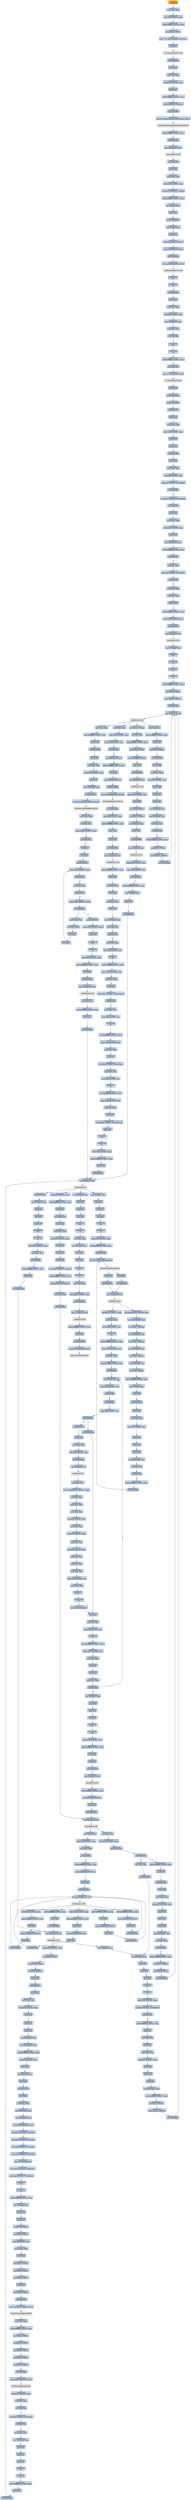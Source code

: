 digraph G {
node[shape=rectangle,style=filled,fillcolor=lightsteelblue,color=lightsteelblue]
bgcolor="transparent"
a0x004011f0pushl_ebp[label="start\npushl %ebp",fillcolor="orange",color="lightgrey"];
a0x004011f1movl_esp_ebp[label="0x004011f1\nmovl %esp, %ebp"];
a0x004011f3subl_0x8UINT8_esp[label="0x004011f3\nsubl $0x8<UINT8>, %esp"];
a0x004011f6addl_0xfffffff4UINT8_esp[label="0x004011f6\naddl $0xfffffff4<UINT8>, %esp"];
a0x004011f9pushl_0x2UINT8[label="0x004011f9\npushl $0x2<UINT8>"];
a0x004011fbmovl___set_app_type_msvcrt_dll_eax[label="0x004011fb\nmovl __set_app_type@msvcrt.dll, %eax"];
a0x00401200call_eax[label="0x00401200\ncall %eax"];
a__set_app_type_msvcrt_dll[label="__set_app_type@msvcrt.dll",fillcolor="lightgrey",color="lightgrey"];
a0x00401202call_0x00401180[label="0x00401202\ncall 0x00401180"];
a0x00401180pushl_ebp[label="0x00401180\npushl %ebp"];
a0x00401181movl_esp_ebp[label="0x00401181\nmovl %esp, %ebp"];
a0x00401183subl_0x14UINT8_esp[label="0x00401183\nsubl $0x14<UINT8>, %esp"];
a0x00401186pushl_ebx[label="0x00401186\npushl %ebx"];
a0x00401187addl_0xfffffff4UINT8_esp[label="0x00401187\naddl $0xfffffff4<UINT8>, %esp"];
a0x0040118apushl_0x4010c0UINT32[label="0x0040118a\npushl $0x4010c0<UINT32>"];
a0x0040118fcall_0x00403990[label="0x0040118f\ncall 0x00403990"];
a0x00403990jmp_SetUnhandledExceptionFilter_kernel32_dll[label="0x00403990\njmp SetUnhandledExceptionFilter@kernel32.dll"];
SetUnhandledExceptionFilter_kernel32_dll[label="SetUnhandledExceptionFilter@kernel32.dll",fillcolor="lightgrey",color="lightgrey"];
a0x00401194addl_0xfffffffcUINT8_esp[label="0x00401194\naddl $0xfffffffc<UINT8>, %esp"];
a0x00401197call_0x004038b0[label="0x00401197\ncall 0x004038b0"];
a0x004038b0jmp__fpreset_msvcrt_dll[label="0x004038b0\njmp _fpreset@msvcrt.dll"];
a_fpreset_msvcrt_dll[label="_fpreset@msvcrt.dll",fillcolor="lightgrey",color="lightgrey"];
a0x0040119ccall_0x00401000[label="0x0040119c\ncall 0x00401000"];
a0x00401000pushl_ebp[label="0x00401000\npushl %ebp"];
a0x00401001movl_esp_ebp[label="0x00401001\nmovl %esp, %ebp"];
a0x00401003subl_0x18UINT8_esp[label="0x00401003\nsubl $0x18<UINT8>, %esp"];
a0x00401006movl_0x0UINT32__4ebp_[label="0x00401006\nmovl $0x0<UINT32>, -4(%ebp)"];
a0x0040100daddl_0xfffffff4UINT8_esp[label="0x0040100d\naddl $0xfffffff4<UINT8>, %esp"];
a0x00401010leal__4ebp__eax[label="0x00401010\nleal -4(%ebp), %eax"];
a0x00401013pushl_eax[label="0x00401013\npushl %eax"];
a0x00401014pushl_0x00404018[label="0x00401014\npushl 0x00404018"];
a0x0040101aleal__8ebp__eax[label="0x0040101a\nleal -8(%ebp), %eax"];
a0x0040101dpushl_eax[label="0x0040101d\npushl %eax"];
a0x0040101epushl_0x404004UINT32[label="0x0040101e\npushl $0x404004<UINT32>"];
a0x00401023pushl_0x404000UINT32[label="0x00401023\npushl $0x404000<UINT32>"];
a0x00401028call_0x004038d0[label="0x00401028\ncall 0x004038d0"];
a0x004038d0jmp___getmainargs_msvcrt_dll[label="0x004038d0\njmp __getmainargs@msvcrt.dll"];
a__getmainargs_msvcrt_dll[label="__getmainargs@msvcrt.dll",fillcolor="lightgrey",color="lightgrey"];
a0x0040102dleave_[label="0x0040102d\nleave "];
a0x0040102eret[label="0x0040102e\nret"];
a0x004011a1call_0x00401030[label="0x004011a1\ncall 0x00401030"];
a0x00401030pushl_ebp[label="0x00401030\npushl %ebp"];
a0x00401031movl_esp_ebp[label="0x00401031\nmovl %esp, %ebp"];
a0x00401033subl_0x8UINT8_esp[label="0x00401033\nsubl $0x8<UINT8>, %esp"];
a0x00401036movl_0x0040401c_edx[label="0x00401036\nmovl 0x0040401c, %edx"];
a0x0040103ctestl_edx_edx[label="0x0040103c\ntestl %edx, %edx"];
a0x0040103eje_0x004010bb[label="0x0040103e\nje 0x004010bb"];
a0x004010bbleave_[label="0x004010bb\nleave "];
a0x004010bcret[label="0x004010bc\nret"];
a0x004011a6addl_0xfffffffcUINT8_esp[label="0x004011a6\naddl $0xfffffffc<UINT8>, %esp"];
a0x004011a9call_0x004038a8[label="0x004011a9\ncall 0x004038a8"];
a0x004038a8jmp___p__environ_msvcrt_dll[label="0x004038a8\njmp __p__environ@msvcrt.dll"];
a__p__environ_msvcrt_dll[label="__p__environ@msvcrt.dll",fillcolor="lightgrey",color="lightgrey"];
a0x004011aepushl_eax_[label="0x004011ae\npushl (%eax)"];
a0x004011b0pushl_0x00404004[label="0x004011b0\npushl 0x00404004"];
a0x004011b6pushl_0x00404000[label="0x004011b6\npushl 0x00404000"];
a0x004011bccall_0x0040373c[label="0x004011bc\ncall 0x0040373c"];
a0x0040373cpushl_ebp[label="0x0040373c\npushl %ebp"];
a0x0040373dmovl_esp_ebp[label="0x0040373d\nmovl %esp, %ebp"];
a0x0040373fsubl_0x10UINT8_esp[label="0x0040373f\nsubl $0x10<UINT8>, %esp"];
a0x00403742pushl_esi[label="0x00403742\npushl %esi"];
a0x00403743pushl_ebx[label="0x00403743\npushl %ebx"];
a0x00403744call_0x00403830[label="0x00403744\ncall 0x00403830"];
a0x00403830pushl_ebp[label="0x00403830\npushl %ebp"];
a0x00403831movl_esp_ebp[label="0x00403831\nmovl %esp, %ebp"];
a0x00403833subl_0x8UINT8_esp[label="0x00403833\nsubl $0x8<UINT8>, %esp"];
a0x00403836cmpl_0x0UINT8_0x00404024[label="0x00403836\ncmpl $0x0<UINT8>, 0x00404024"];
a0x0040383djne_0x0040384e[label="0x0040383d\njne 0x0040384e"];
a0x0040383fmovl_0x1UINT32_0x00404024[label="0x0040383f\nmovl $0x1<UINT32>, 0x00404024"];
a0x00403849call_0x004037e0[label="0x00403849\ncall 0x004037e0"];
a0x004037e0pushl_ebp[label="0x004037e0\npushl %ebp"];
a0x004037e1movl_esp_ebp[label="0x004037e1\nmovl %esp, %ebp"];
a0x004037e3subl_0x14UINT8_esp[label="0x004037e3\nsubl $0x14<UINT8>, %esp"];
a0x004037e6pushl_ebx[label="0x004037e6\npushl %ebx"];
a0x004037e7movl_0x00403a48_eax[label="0x004037e7\nmovl 0x00403a48, %eax"];
a0x004037eccmpl_0xffffffffUINT8_eax[label="0x004037ec\ncmpl $0xffffffff<UINT8>, %eax"];
a0x004037efjne_0x0040380a[label="0x004037ef\njne 0x0040380a"];
a0x004037f1xorl_eax_eax[label="0x004037f1\nxorl %eax, %eax"];
a0x004037f3cmpl_0x0UINT8_0x00403a4c[label="0x004037f3\ncmpl $0x0<UINT8>, 0x00403a4c"];
a0x004037faje_0x0040380a[label="0x004037fa\nje 0x0040380a"];
a0x0040380amovl_eax_ebx[label="0x0040380a\nmovl %eax, %ebx"];
a0x0040380ctestl_ebx_ebx[label="0x0040380c\ntestl %ebx, %ebx"];
a0x0040380eje_0x0040381c[label="0x0040380e\nje 0x0040381c"];
a0x0040381caddl_0xfffffff4UINT8_esp[label="0x0040381c\naddl $0xfffffff4<UINT8>, %esp"];
a0x0040381fpushl_0x4037b0UINT32[label="0x0040381f\npushl $0x4037b0<UINT32>"];
a0x00403824call_0x00403970[label="0x00403824\ncall 0x00403970"];
a0x00403970jmp_atexit_msvcrt_dll[label="0x00403970\njmp atexit@msvcrt.dll"];
atexit_msvcrt_dll[label="atexit@msvcrt.dll",fillcolor="lightgrey",color="lightgrey"];
a0x00403829movl__24ebp__ebx[label="0x00403829\nmovl -24(%ebp), %ebx"];
a0x0040382cleave_[label="0x0040382c\nleave "];
a0x0040382dret[label="0x0040382d\nret"];
a0x0040384eleave_[label="0x0040384e\nleave "];
a0x0040384fret[label="0x0040384f\nret"];
a0x00403749addl_0xfffffff8UINT8_esp[label="0x00403749\naddl $0xfffffff8<UINT8>, %esp"];
a0x0040374cpushl_0x1UINT8[label="0x0040374c\npushl $0x1<UINT8>"];
a0x0040374epushl_0x401UINT32[label="0x0040374e\npushl $0x401<UINT32>"];
a0x00403753call_0x00403968[label="0x00403753\ncall 0x00403968"];
a0x00403968jmp_calloc_msvcrt_dll[label="0x00403968\njmp calloc@msvcrt.dll"];
calloc_msvcrt_dll[label="calloc@msvcrt.dll",fillcolor="lightgrey",color="lightgrey"];
a0x00403758movl_eax_ebx[label="0x00403758\nmovl %eax, %ebx"];
a0x0040375aaddl_0xfffffff4UINT8_esp[label="0x0040375a\naddl $0xfffffff4<UINT8>, %esp"];
a0x0040375dpushl_ebx[label="0x0040375d\npushl %ebx"];
a0x0040375ecall_0x004019f8[label="0x0040375e\ncall 0x004019f8"];
a0x004019f8pushl_ebp[label="0x004019f8\npushl %ebp"];
a0x004019f9movl_esp_ebp[label="0x004019f9\nmovl %esp, %ebp"];
a0x004019fbsubl_0x14UINT8_esp[label="0x004019fb\nsubl $0x14<UINT8>, %esp"];
a0x004019fepushl_ebx[label="0x004019fe\npushl %ebx"];
a0x004019ffmovl_0x8ebp__ebx[label="0x004019ff\nmovl 0x8(%ebp), %ebx"];
a0x00401a02call_0x00403a10[label="0x00401a02\ncall 0x00403a10"];
a0x00403a10jmp_GetCommandLineA_kernel32_dll[label="0x00403a10\njmp GetCommandLineA@kernel32.dll"];
GetCommandLineA_kernel32_dll[label="GetCommandLineA@kernel32.dll",fillcolor="lightgrey",color="lightgrey"];
a0x00401a07movl_eax_edx[label="0x00401a07\nmovl %eax, %edx"];
a0x00401a09xorl_ecx_ecx[label="0x00401a09\nxorl %ecx, %ecx"];
a0x00401a0bcmpb_0x22UINT8_edx_[label="0x00401a0b\ncmpb $0x22<UINT8>, (%edx)"];
a0x00401a0ejne_0x00401a1a[label="0x00401a0e\njne 0x00401a1a"];
a0x00401a10incl_ecx[label="0x00401a10\nincl %ecx"];
a0x00401a11incl_edx[label="0x00401a11\nincl %edx"];
a0x00401a12jmp_0x00401a1a[label="0x00401a12\njmp 0x00401a1a"];
a0x00401a1acmpb_0x0UINT8_edx_[label="0x00401a1a\ncmpb $0x0<UINT8>, (%edx)"];
a0x00401a1dje_0x00401a35[label="0x00401a1d\nje 0x00401a35"];
a0x00401a1ftestl_ecx_ecx[label="0x00401a1f\ntestl %ecx, %ecx"];
a0x00401a21je_0x00401a30[label="0x00401a21\nje 0x00401a30"];
a0x00401a23cmpb_0x22UINT8_edx_[label="0x00401a23\ncmpb $0x22<UINT8>, (%edx)"];
a0x00401a26jne_0x00401a14[label="0x00401a26\njne 0x00401a14"];
a0x00401a14movb_edx__al[label="0x00401a14\nmovb (%edx), %al"];
a0x00401a16movb_al_ebx_[label="0x00401a16\nmovb %al, (%ebx)"];
a0x00401a18incl_edx[label="0x00401a18\nincl %edx"];
a0x00401a19incl_ebx[label="0x00401a19\nincl %ebx"];
a0x00401a28jmp_0x00401a35[label="0x00401a28\njmp 0x00401a35"];
a0x00401a35movb_0x0UINT8_ebx_[label="0x00401a35\nmovb $0x0<UINT8>, (%ebx)"];
a0x00401a38popl_ebx[label="0x00401a38\npopl %ebx"];
a0x00401a39leave_[label="0x00401a39\nleave "];
a0x00401a3aret[label="0x00401a3a\nret"];
a0x00403763addl_0x20UINT8_esp[label="0x00403763\naddl $0x20<UINT8>, %esp"];
a0x00403766addl_0xfffffff4UINT8_esp[label="0x00403766\naddl $0xfffffff4<UINT8>, %esp"];
a0x00403769pushl_ebx[label="0x00403769\npushl %ebx"];
a0x0040376acall_0x00403880[label="0x0040376a\ncall 0x00403880"];
a0x00403880jmp__strdup_msvcrt_dll[label="0x00403880\njmp _strdup@msvcrt.dll"];
a_strdup_msvcrt_dll[label="_strdup@msvcrt.dll",fillcolor="lightgrey",color="lightgrey"];
a0x0040376fmovl_eax_esi[label="0x0040376f\nmovl %eax, %esi"];
a0x00403771addl_0xfffffff4UINT8_esp[label="0x00403771\naddl $0xfffffff4<UINT8>, %esp"];
a0x00403774pushl_ebx[label="0x00403774\npushl %ebx"];
a0x00403775call_0x00403950[label="0x00403775\ncall 0x00403950"];
a0x00403950jmp_free_msvcrt_dll[label="0x00403950\njmp free@msvcrt.dll"];
free_msvcrt_dll[label="free@msvcrt.dll",fillcolor="lightgrey",color="lightgrey"];
a0x0040377aaddl_0x20UINT8_esp[label="0x0040377a\naddl $0x20<UINT8>, %esp"];
a0x0040377daddl_0xfffffff4UINT8_esp[label="0x0040377d\naddl $0xfffffff4<UINT8>, %esp"];
a0x00403780pushl_esi[label="0x00403780\npushl %esi"];
a0x00403781call_0x00402780[label="0x00403781\ncall 0x00402780"];
a0x00402780pushl_ebp[label="0x00402780\npushl %ebp"];
a0x00402781movl_esp_ebp[label="0x00402781\nmovl %esp, %ebp"];
a0x00402783subl_0x1cUINT8_esp[label="0x00402783\nsubl $0x1c<UINT8>, %esp"];
a0x00402786pushl_edi[label="0x00402786\npushl %edi"];
a0x00402787pushl_esi[label="0x00402787\npushl %esi"];
a0x00402788pushl_ebx[label="0x00402788\npushl %ebx"];
a0x00402789movl_0x0UINT32__4ebp_[label="0x00402789\nmovl $0x0<UINT32>, -4(%ebp)"];
a0x00402790addl_0xfffffff8UINT8_esp[label="0x00402790\naddl $0xfffffff8<UINT8>, %esp"];
a0x00402793pushl_0x40277cUINT32[label="0x00402793\npushl $0x40277c<UINT32>"];
a0x00402798pushl_0x8ebp_[label="0x00402798\npushl 0x8(%ebp)"];
a0x0040279bcall_0x00403910[label="0x0040279b\ncall 0x00403910"];
a0x00403910jmp_fopen_msvcrt_dll[label="0x00403910\njmp fopen@msvcrt.dll"];
fopen_msvcrt_dll[label="fopen@msvcrt.dll",fillcolor="lightgrey",color="lightgrey"];
a0x004027a0movl_eax_edi[label="0x004027a0\nmovl %eax, %edi"];
a0x004027a2addl_0x10UINT8_esp[label="0x004027a2\naddl $0x10<UINT8>, %esp"];
a0x004027a5testl_edi_edi[label="0x004027a5\ntestl %edi, %edi"];
a0x004027a7jne_0x004027b0[label="0x004027a7\njne 0x004027b0"];
a0x004027a9xorl_eax_eax[label="0x004027a9\nxorl %eax, %eax"];
a0x004027b0addl_0xfffffff4UINT8_esp[label="0x004027b0\naddl $0xfffffff4<UINT8>, %esp"];
a0x004027b3pushl_edi[label="0x004027b3\npushl %edi"];
a0x004027b4call_0x00402980[label="0x004027b4\ncall 0x00402980"];
a0x00402980pushl_ebp[label="0x00402980\npushl %ebp"];
a0x00402981movl_esp_ebp[label="0x00402981\nmovl %esp, %ebp"];
a0x00402983subl_0x1cUINT8_esp[label="0x00402983\nsubl $0x1c<UINT8>, %esp"];
a0x00402986pushl_edi[label="0x00402986\npushl %edi"];
a0x00402987pushl_esi[label="0x00402987\npushl %esi"];
a0x00402988pushl_ebx[label="0x00402988\npushl %ebx"];
a0x00402989movl_0x8ebp__ebx[label="0x00402989\nmovl 0x8(%ebp), %ebx"];
a0x0040298ctestl_ebx_ebx[label="0x0040298c\ntestl %ebx, %ebx"];
a0x0040298ejne_0x00402997[label="0x0040298e\njne 0x00402997"];
a0x00402997addl_0xfffffff8UINT8_esp[label="0x00402997\naddl $0xfffffff8<UINT8>, %esp"];
a0x0040299apushl_0x1UINT8[label="0x0040299a\npushl $0x1<UINT8>"];
a0x0040299cpushl_0x9UINT8[label="0x0040299c\npushl $0x9<UINT8>"];
a0x0040299ecall_0x00403968[label="0x0040299e\ncall 0x00403968"];
a0x004029a3movl_eax__4ebp_[label="0x004029a3\nmovl %eax, -4(%ebp)"];
a0x004029a6xorl_edi_edi[label="0x004029a6\nxorl %edi, %edi"];
a0x004029a8addl_0xfffffffcUINT8_esp[label="0x004029a8\naddl $0xfffffffc<UINT8>, %esp"];
a0x004029abpushl_0x2UINT8[label="0x004029ab\npushl $0x2<UINT8>"];
a0x004029adpushl_0xfffffff7UINT8[label="0x004029ad\npushl $0xfffffff7<UINT8>"];
a0x004029afpushl_ebx[label="0x004029af\npushl %ebx"];
a0x004029b0call_0x004038f8[label="0x004029b0\ncall 0x004038f8"];
a0x004038f8jmp_fseek_msvcrt_dll[label="0x004038f8\njmp fseek@msvcrt.dll"];
fseek_msvcrt_dll[label="fseek@msvcrt.dll",fillcolor="lightgrey",color="lightgrey"];
a0x004029b5addl_0x20UINT8_esp[label="0x004029b5\naddl $0x20<UINT8>, %esp"];
a0x004029b8pushl_ebx[label="0x004029b8\npushl %ebx"];
a0x004029b9pushl_0x9UINT8[label="0x004029b9\npushl $0x9<UINT8>"];
a0x004029bbpushl_0x1UINT8[label="0x004029bb\npushl $0x1<UINT8>"];
a0x004029bdmovl__4ebp__eax[label="0x004029bd\nmovl -4(%ebp), %eax"];
a0x004029c0pushl_eax[label="0x004029c0\npushl %eax"];
a0x004029c1call_0x004038f0[label="0x004029c1\ncall 0x004038f0"];
a0x004038f0jmp_fread_msvcrt_dll[label="0x004038f0\njmp fread@msvcrt.dll"];
fread_msvcrt_dll[label="fread@msvcrt.dll",fillcolor="lightgrey",color="lightgrey"];
a0x004029c6addl_0x10UINT8_esp[label="0x004029c6\naddl $0x10<UINT8>, %esp"];
a0x004029c9cmpl_0x9UINT8_eax[label="0x004029c9\ncmpl $0x9<UINT8>, %eax"];
a0x004029ccjne_0x00402a16[label="0x004029cc\njne 0x00402a16"];
a0x00402a16addl_0xfffffff4UINT8_esp[label="0x00402a16\naddl $0xfffffff4<UINT8>, %esp"];
a0x00402a19movl__4ebp__eax[label="0x00402a19\nmovl -4(%ebp), %eax"];
a0x00402a1cpushl_eax[label="0x00402a1c\npushl %eax"];
a0x00402a1dcall_0x00403950[label="0x00402a1d\ncall 0x00403950"];
a0x00402a22movl_edi_eax[label="0x00402a22\nmovl %edi, %eax"];
a0x00402a24leal__40ebp__esp[label="0x00402a24\nleal -40(%ebp), %esp"];
a0x00402a27popl_ebx[label="0x00402a27\npopl %ebx"];
a0x00402a28popl_esi[label="0x00402a28\npopl %esi"];
a0x00402a29popl_edi[label="0x00402a29\npopl %edi"];
a0x00402a2aleave_[label="0x00402a2a\nleave "];
a0x00402a2bret[label="0x00402a2b\nret"];
a0x004027b9addl_0x10UINT8_esp[label="0x004027b9\naddl $0x10<UINT8>, %esp"];
a0x004027bctestl_eax_eax[label="0x004027bc\ntestl %eax, %eax"];
a0x004027beje_0x0040280e[label="0x004027be\nje 0x0040280e"];
a0x0040280eaddl_0xfffffff4UINT8_esp[label="0x0040280e\naddl $0xfffffff4<UINT8>, %esp"];
a0x00402811pushl_edi[label="0x00402811\npushl %edi"];
a0x00402812call_0x00403908[label="0x00402812\ncall 0x00403908"];
a0x00403908jmp_fclose_msvcrt_dll[label="0x00403908\njmp fclose@msvcrt.dll"];
fclose_msvcrt_dll[label="fclose@msvcrt.dll",fillcolor="lightgrey",color="lightgrey"];
a0x00402817movl__4ebp__eax[label="0x00402817\nmovl -4(%ebp), %eax"];
a0x0040281aleal__40ebp__esp[label="0x0040281a\nleal -40(%ebp), %esp"];
a0x0040281dpopl_ebx[label="0x0040281d\npopl %ebx"];
a0x0040281epopl_esi[label="0x0040281e\npopl %esi"];
a0x0040281fpopl_edi[label="0x0040281f\npopl %edi"];
a0x00402820leave_[label="0x00402820\nleave "];
a0x00402821ret[label="0x00402821\nret"];
a0x00403786addl_0x10UINT8_esp[label="0x00403786\naddl $0x10<UINT8>, %esp"];
a0x00403789cmpl_0x0UINT8_0x0040400c[label="0x00403789\ncmpl $0x0<UINT8>, 0x0040400c"];
a0x00403790je_0x0040379b[label="0x00403790\nje 0x0040379b"];
a0x00403792addl_0xfffffff4UINT8_esp[label="0x00403792\naddl $0xfffffff4<UINT8>, %esp"];
a0x00403795pushl_esi[label="0x00403795\npushl %esi"];
a0x00403796call_0x00402874[label="0x00403796\ncall 0x00402874"];
a0x00402874pushl_ebp[label="0x00402874\npushl %ebp"];
a0x00402875movl_esp_ebp[label="0x00402875\nmovl %esp, %ebp"];
a0x00402877subl_0x1cUINT8_esp[label="0x00402877\nsubl $0x1c<UINT8>, %esp"];
a0x0040287apushl_edi[label="0x0040287a\npushl %edi"];
a0x0040287bpushl_esi[label="0x0040287b\npushl %esi"];
a0x0040287cpushl_ebx[label="0x0040287c\npushl %ebx"];
a0x0040287dmovl_0x8ebp__edi[label="0x0040287d\nmovl 0x8(%ebp), %edi"];
a0x00402880addl_0xfffffff8UINT8_esp[label="0x00402880\naddl $0xfffffff8<UINT8>, %esp"];
a0x00402883pushl_0x1UINT8[label="0x00402883\npushl $0x1<UINT8>"];
a0x00402885pushl_0x401UINT32[label="0x00402885\npushl $0x401<UINT32>"];
a0x0040288acall_0x00403968[label="0x0040288a\ncall 0x00403968"];
a0x0040288fmovl_eax_esi[label="0x0040288f\nmovl %eax, %esi"];
a0x00402891addl_0xfffffff8UINT8_esp[label="0x00402891\naddl $0xfffffff8<UINT8>, %esp"];
a0x00402894pushl_esi[label="0x00402894\npushl %esi"];
a0x00402895pushl_0x2UINT8[label="0x00402895\npushl $0x2<UINT8>"];
a0x00402897call_0x00401464[label="0x00402897\ncall 0x00401464"];
a0x00401464pushl_ebp[label="0x00401464\npushl %ebp"];
a0x00401465movl_esp_ebp[label="0x00401465\nmovl %esp, %ebp"];
a0x00401467subl_0xcUINT8_esp[label="0x00401467\nsubl $0xc<UINT8>, %esp"];
a0x0040146apushl_edi[label="0x0040146a\npushl %edi"];
a0x0040146bpushl_esi[label="0x0040146b\npushl %esi"];
a0x0040146cpushl_ebx[label="0x0040146c\npushl %ebx"];
a0x0040146dmovl_0x8ebp__esi[label="0x0040146d\nmovl 0x8(%ebp), %esi"];
a0x00401470movl_0xcebp__edi[label="0x00401470\nmovl 0xc(%ebp), %edi"];
a0x00401473testl_edi_edi[label="0x00401473\ntestl %edi, %edi"];
a0x00401475je_0x00401538[label="0x00401475\nje 0x00401538"];
a0x0040147baddl_0xfffffff8UINT8_esp[label="0x0040147b\naddl $0xfffffff8<UINT8>, %esp"];
a0x0040147epushl_0x1UINT8[label="0x0040147e\npushl $0x1<UINT8>"];
a0x00401480pushl_0x401UINT32[label="0x00401480\npushl $0x401<UINT32>"];
a0x00401485call_0x00403968[label="0x00401485\ncall 0x00403968"];
a0x0040148amovl_eax_ebx[label="0x0040148a\nmovl %eax, %ebx"];
a0x0040148caddl_0x10UINT8_esp[label="0x0040148c\naddl $0x10<UINT8>, %esp"];
a0x0040148fcmpl_0x4UINT8_esi[label="0x0040148f\ncmpl $0x4<UINT8>, %esi"];
a0x00401492ja_0x00401519[label="0x00401492\nja 0x00401519"];
a0x00401498jmp_0x4014a0esi4_[label="0x00401498\njmp 0x4014a0(,%esi,4)"];
a0x004014d4addl_0xfffffff8UINT8_esp[label="0x004014d4\naddl $0xfffffff8<UINT8>, %esp"];
a0x004014d7pushl_ebx[label="0x004014d7\npushl %ebx"];
a0x004014d8pushl_0x400UINT32[label="0x004014d8\npushl $0x400<UINT32>"];
a0x004014ddcall_0x004039b8[label="0x004014dd\ncall 0x004039b8"];
a0x004039b8jmp_GetTempPathA_kernel32_dll[label="0x004039b8\njmp GetTempPathA@kernel32.dll"];
GetTempPathA_kernel32_dll[label="GetTempPathA@kernel32.dll",fillcolor="lightgrey",color="lightgrey"];
a0x004014e2jmp_0x00401516[label="0x004014e2\njmp 0x00401516"];
a0x00401516addl_0x8UINT8_esp[label="0x00401516\naddl $0x8<UINT8>, %esp"];
a0x00401519addl_0xfffffff8UINT8_esp[label="0x00401519\naddl $0xfffffff8<UINT8>, %esp"];
a0x0040151cpushl_ebx[label="0x0040151c\npushl %ebx"];
a0x0040151dpushl_edi[label="0x0040151d\npushl %edi"];
a0x0040151ecall_0x00403958[label="0x0040151e\ncall 0x00403958"];
a0x00403958jmp_strcpy_msvcrt_dll[label="0x00403958\njmp strcpy@msvcrt.dll"];
strcpy_msvcrt_dll[label="strcpy@msvcrt.dll",fillcolor="lightgrey",color="lightgrey"];
a0x00401523addl_0xfffffff4UINT8_esp[label="0x00401523\naddl $0xfffffff4<UINT8>, %esp"];
a0x00401526pushl_edi[label="0x00401526\npushl %edi"];
a0x00401527call_0x00401210[label="0x00401527\ncall 0x00401210"];
a0x00401210pushl_ebp[label="0x00401210\npushl %ebp"];
a0x00401211movl_esp_ebp[label="0x00401211\nmovl %esp, %ebp"];
a0x00401213pushl_edi[label="0x00401213\npushl %edi"];
a0x00401214movl_0x8ebp__edx[label="0x00401214\nmovl 0x8(%ebp), %edx"];
a0x00401217testl_edx_edx[label="0x00401217\ntestl %edx, %edx"];
a0x00401219je_0x0040125b[label="0x00401219\nje 0x0040125b"];
a0x0040121bmovl_edx_edi[label="0x0040121b\nmovl %edx, %edi"];
a0x0040121dmovb_0x0UINT8_al[label="0x0040121d\nmovb $0x0<UINT8>, %al"];
a0x0040121fcld_[label="0x0040121f\ncld "];
a0x00401220movl_0xffffffffUINT32_ecx[label="0x00401220\nmovl $0xffffffff<UINT32>, %ecx"];
a0x00401225repnz_scasb_es_edi__al[label="0x00401225\nrepnz scasb %es:(%edi), %al"];
a0x00401227movl_ecx_eax[label="0x00401227\nmovl %ecx, %eax"];
a0x00401229notl_eax[label="0x00401229\nnotl %eax"];
a0x0040122bcmpb_0x5cUINT8__2edxeax_[label="0x0040122b\ncmpb $0x5c<UINT8>, -2(%edx,%eax)"];
a0x00401230je_0x0040125b[label="0x00401230\nje 0x0040125b"];
a0x00401232movl_edx_edi[label="0x00401232\nmovl %edx, %edi"];
a0x00401234movb_0x0UINT8_al[label="0x00401234\nmovb $0x0<UINT8>, %al"];
a0x00401236cld_[label="0x00401236\ncld "];
a0x00401237movl_0xffffffffUINT32_ecx[label="0x00401237\nmovl $0xffffffff<UINT32>, %ecx"];
a0x0040123crepnz_scasb_es_edi__al[label="0x0040123c\nrepnz scasb %es:(%edi), %al"];
a0x0040123emovl_ecx_eax[label="0x0040123e\nmovl %ecx, %eax"];
a0x00401240notl_eax[label="0x00401240\nnotl %eax"];
a0x00401242movb_0x0UINT8_edxeax_[label="0x00401242\nmovb $0x0<UINT8>, (%edx,%eax)"];
a0x00401246movl_edx_edi[label="0x00401246\nmovl %edx, %edi"];
a0x00401248movb_0x0UINT8_al[label="0x00401248\nmovb $0x0<UINT8>, %al"];
a0x0040124acld_[label="0x0040124a\ncld "];
a0x0040124bmovl_0xffffffffUINT32_ecx[label="0x0040124b\nmovl $0xffffffff<UINT32>, %ecx"];
a0x00401250repnz_scasb_es_edi__al[label="0x00401250\nrepnz scasb %es:(%edi), %al"];
a0x00401252movl_ecx_eax[label="0x00401252\nmovl %ecx, %eax"];
a0x00401254notl_eax[label="0x00401254\nnotl %eax"];
a0x00401256movb_0x5cUINT8__1edxeax_[label="0x00401256\nmovb $0x5c<UINT8>, -1(%edx,%eax)"];
a0x0040125bpopl_edi[label="0x0040125b\npopl %edi"];
a0x0040125cleave_[label="0x0040125c\nleave "];
a0x0040125dret[label="0x0040125d\nret"];
a0x0040152caddl_0x20UINT8_esp[label="0x0040152c\naddl $0x20<UINT8>, %esp"];
a0x0040152faddl_0xfffffff4UINT8_esp[label="0x0040152f\naddl $0xfffffff4<UINT8>, %esp"];
a0x00401532pushl_ebx[label="0x00401532\npushl %ebx"];
a0x00401533call_0x00403950[label="0x00401533\ncall 0x00403950"];
a0x00401538leal__24ebp__esp[label="0x00401538\nleal -24(%ebp), %esp"];
a0x0040153bpopl_ebx[label="0x0040153b\npopl %ebx"];
a0x0040153cpopl_esi[label="0x0040153c\npopl %esi"];
a0x0040153dpopl_edi[label="0x0040153d\npopl %edi"];
a0x0040153eleave_[label="0x0040153e\nleave "];
a0x0040153fret[label="0x0040153f\nret"];
a0x0040289caddl_0x20UINT8_esp[label="0x0040289c\naddl $0x20<UINT8>, %esp"];
a0x0040289faddl_0xfffffff4UINT8_esp[label="0x0040289f\naddl $0xfffffff4<UINT8>, %esp"];
a0x004028a2call_0x004039f8[label="0x004028a2\ncall 0x004039f8"];
a0x004039f8jmp_GetTickCount_kernel32_dll[label="0x004039f8\njmp GetTickCount@kernel32.dll"];
GetTickCount_kernel32_dll[label="GetTickCount@kernel32.dll",fillcolor="lightgrey",color="lightgrey"];
a0x004028a7pushl_eax[label="0x004028a7\npushl %eax"];
a0x004028a8call_0x00403928[label="0x004028a8\ncall 0x00403928"];
a0x00403928jmp_srand_msvcrt_dll[label="0x00403928\njmp srand@msvcrt.dll"];
srand_msvcrt_dll[label="srand@msvcrt.dll",fillcolor="lightgrey",color="lightgrey"];
a0x004028admovl_0x402822UINT32_edx[label="0x004028ad\nmovl $0x402822<UINT32>, %edx"];
a0x004028b2movl_0x00402822_eax[label="0x004028b2\nmovl 0x00402822, %eax"];
a0x004028b7movl_eax__16ebp_[label="0x004028b7\nmovl %eax, -16(%ebp)"];
a0x004028bamovl_0x4edx__eax[label="0x004028ba\nmovl 0x4(%edx), %eax"];
a0x004028bdmovl_eax__12ebp_[label="0x004028bd\nmovl %eax, -12(%ebp)"];
a0x004028c0movl_0x8edx__eax[label="0x004028c0\nmovl 0x8(%edx), %eax"];
a0x004028c3movl_eax__8ebp_[label="0x004028c3\nmovl %eax, -8(%ebp)"];
a0x004028c6movb_0xcedx__al[label="0x004028c6\nmovb 0xc(%edx), %al"];
a0x004028c9movb_al__4ebp_[label="0x004028c9\nmovb %al, -4(%ebp)"];
a0x004028ccaddl_0xfffffff4UINT8_esp[label="0x004028cc\naddl $0xfffffff4<UINT8>, %esp"];
a0x004028cfleal__16ebp__ebx[label="0x004028cf\nleal -16(%ebp), %ebx"];
a0x004028d2pushl_ebx[label="0x004028d2\npushl %ebx"];
a0x004028d3call_0x00401810[label="0x004028d3\ncall 0x00401810"];
a0x00401810pushl_ebp[label="0x00401810\npushl %ebp"];
a0x00401811movl_esp_ebp[label="0x00401811\nmovl %esp, %ebp"];
a0x00401813subl_0xcUINT8_esp[label="0x00401813\nsubl $0xc<UINT8>, %esp"];
a0x00401816pushl_edi[label="0x00401816\npushl %edi"];
a0x00401817pushl_esi[label="0x00401817\npushl %esi"];
a0x00401818pushl_ebx[label="0x00401818\npushl %ebx"];
a0x00401819movl_0x8ebp__esi[label="0x00401819\nmovl 0x8(%ebp), %esi"];
a0x0040181ctestl_esi_esi[label="0x0040181c\ntestl %esi, %esi"];
a0x0040181eje_0x0040188e[label="0x0040181e\nje 0x0040188e"];
a0x00401820addl_0xfffffff4UINT8_esp[label="0x00401820\naddl $0xfffffff4<UINT8>, %esp"];
a0x00401823call_0x004039f8[label="0x00401823\ncall 0x004039f8"];
a0x00401828pushl_eax[label="0x00401828\npushl %eax"];
a0x00401829call_0x00403928[label="0x00401829\ncall 0x00403928"];
a0x0040182eaddl_0x10UINT8_esp[label="0x0040182e\naddl $0x10<UINT8>, %esp"];
a0x00401831movl_esi_edi[label="0x00401831\nmovl %esi, %edi"];
a0x00401833movb_0x0UINT8_al[label="0x00401833\nmovb $0x0<UINT8>, %al"];
a0x00401835cld_[label="0x00401835\ncld "];
a0x00401836movl_0xffffffffUINT32_ecx[label="0x00401836\nmovl $0xffffffff<UINT32>, %ecx"];
a0x0040183brepnz_scasb_es_edi__al[label="0x0040183b\nrepnz scasb %es:(%edi), %al"];
a0x0040183dxorl_ebx_ebx[label="0x0040183d\nxorl %ebx, %ebx"];
a0x0040183fcmpl_0xfffffffeUINT8_ecx[label="0x0040183f\ncmpl $0xfffffffe<UINT8>, %ecx"];
a0x00401842je_0x0040188e[label="0x00401842\nje 0x0040188e"];
a0x00401844movb_ebxesi__al[label="0x00401844\nmovb (%ebx,%esi), %al"];
a0x00401847cmpb_0x2aUINT8_al[label="0x00401847\ncmpb $0x2a<UINT8>, %al"];
a0x00401849je_0x00401867[label="0x00401849\nje 0x00401867"];
a0x0040184bjg_0x00401853[label="0x0040184b\njg 0x00401853"];
a0x00401853cmpb_0x3fUINT8_al[label="0x00401853\ncmpb $0x3f<UINT8>, %al"];
a0x00401855je_0x00401870[label="0x00401855\nje 0x00401870"];
a0x00401857jmp_0x00401878[label="0x00401857\njmp 0x00401878"];
a0x00401878incl_ebx[label="0x00401878\nincl %ebx"];
a0x00401879movl_esi_edi[label="0x00401879\nmovl %esi, %edi"];
a0x0040187bmovb_0x0UINT8_al[label="0x0040187b\nmovb $0x0<UINT8>, %al"];
a0x0040187dcld_[label="0x0040187d\ncld "];
a0x0040187emovl_0xffffffffUINT32_ecx[label="0x0040187e\nmovl $0xffffffff<UINT32>, %ecx"];
a0x00401883repnz_scasb_es_edi__al[label="0x00401883\nrepnz scasb %es:(%edi), %al"];
a0x00401885movl_ecx_eax[label="0x00401885\nmovl %ecx, %eax"];
a0x00401887notl_eax[label="0x00401887\nnotl %eax"];
a0x00401889decl_eax[label="0x00401889\ndecl %eax"];
a0x0040188acmpl_eax_ebx[label="0x0040188a\ncmpl %eax, %ebx"];
a0x0040188cjb_0x00401844[label="0x0040188c\njb 0x00401844"];
a0x00401870call_0x004017dc[label="0x00401870\ncall 0x004017dc"];
a0x004017dcpushl_ebp[label="0x004017dc\npushl %ebp"];
a0x004017ddmovl_esp_ebp[label="0x004017dd\nmovl %esp, %ebp"];
a0x004017dfsubl_0x8UINT8_esp[label="0x004017df\nsubl $0x8<UINT8>, %esp"];
a0x004017e2call_0x00403930[label="0x004017e2\ncall 0x00403930"];
a0x00403930jmp_rand_msvcrt_dll[label="0x00403930\njmp rand@msvcrt.dll"];
rand_msvcrt_dll[label="rand@msvcrt.dll",fillcolor="lightgrey",color="lightgrey"];
a0x004017e7movl_eax_ecx[label="0x004017e7\nmovl %eax, %ecx"];
a0x004017e9movl_0x66666667UINT32_edx[label="0x004017e9\nmovl $0x66666667<UINT32>, %edx"];
a0x004017eemovl_edx_eax[label="0x004017ee\nmovl %edx, %eax"];
a0x004017f0imull_ecx_eax[label="0x004017f0\nimull %ecx, %eax"];
a0x004017f2movl_edx_eax[label="0x004017f2\nmovl %edx, %eax"];
a0x004017f4sarl_0x2UINT8_eax[label="0x004017f4\nsarl $0x2<UINT8>, %eax"];
a0x004017f7movl_ecx_edx[label="0x004017f7\nmovl %ecx, %edx"];
a0x004017f9sarl_0x1fUINT8_edx[label="0x004017f9\nsarl $0x1f<UINT8>, %edx"];
a0x004017fcsubl_edx_eax[label="0x004017fc\nsubl %edx, %eax"];
a0x004017feleal_eaxeax4__eax[label="0x004017fe\nleal (%eax,%eax,4), %eax"];
a0x00401801addl_eax_eax[label="0x00401801\naddl %eax, %eax"];
a0x00401803subl_eax_ecx[label="0x00401803\nsubl %eax, %ecx"];
a0x00401805movl_ecx_eax[label="0x00401805\nmovl %ecx, %eax"];
a0x00401807addb_0x30UINT8_al[label="0x00401807\naddb $0x30<UINT8>, %al"];
a0x00401809movsbl_al_eax[label="0x00401809\nmovsbl %al, %eax"];
a0x0040180cleave_[label="0x0040180c\nleave "];
a0x0040180dret[label="0x0040180d\nret"];
a0x00401875movb_al_ebxesi_[label="0x00401875\nmovb %al, (%ebx,%esi)"];
a0x0040188eleal__24ebp__esp[label="0x0040188e\nleal -24(%ebp), %esp"];
a0x00401891popl_ebx[label="0x00401891\npopl %ebx"];
a0x00401892popl_esi[label="0x00401892\npopl %esi"];
a0x00401893popl_edi[label="0x00401893\npopl %edi"];
a0x00401894leave_[label="0x00401894\nleave "];
a0x00401895ret[label="0x00401895\nret"];
a0x004028d8addl_0x20UINT8_esp[label="0x004028d8\naddl $0x20<UINT8>, %esp"];
a0x004028dbaddl_0xfffffff8UINT8_esp[label="0x004028db\naddl $0xfffffff8<UINT8>, %esp"];
a0x004028depushl_ebx[label="0x004028de\npushl %ebx"];
a0x004028dfpushl_esi[label="0x004028df\npushl %esi"];
a0x004028e0call_0x00403938[label="0x004028e0\ncall 0x00403938"];
a0x00403938jmp_strcat_msvcrt_dll[label="0x00403938\njmp strcat@msvcrt.dll"];
strcat_msvcrt_dll[label="strcat@msvcrt.dll",fillcolor="lightgrey",color="lightgrey"];
a0x004028e5addl_0xfffffff8UINT8_esp[label="0x004028e5\naddl $0xfffffff8<UINT8>, %esp"];
a0x004028e8pushl_0x40282fUINT32[label="0x004028e8\npushl $0x40282f<UINT32>"];
a0x004028edpushl_esi[label="0x004028ed\npushl %esi"];
a0x004028eecall_0x00403910[label="0x004028ee\ncall 0x00403910"];
a0x004028f3movl_eax_ebx[label="0x004028f3\nmovl %eax, %ebx"];
a0x004028f5addl_0x20UINT8_esp[label="0x004028f5\naddl $0x20<UINT8>, %esp"];
a0x004028f8testl_ebx_ebx[label="0x004028f8\ntestl %ebx, %ebx"];
a0x004028faje_0x0040296c[label="0x004028fa\nje 0x0040296c"];
a0x004028fcaddl_0xfffffff8UINT8_esp[label="0x004028fc\naddl $0xfffffff8<UINT8>, %esp"];
a0x004028ffpushl_0x402832UINT32[label="0x004028ff\npushl $0x402832<UINT32>"];
a0x00402904pushl_ebx[label="0x00402904\npushl %ebx"];
a0x00402905call_0x00403900[label="0x00402905\ncall 0x00403900"];
a0x00403900jmp_fprintf_msvcrt_dll[label="0x00403900\njmp fprintf@msvcrt.dll"];
fprintf_msvcrt_dll[label="fprintf@msvcrt.dll",fillcolor="lightgrey",color="lightgrey"];
a0x0040290aaddl_0xfffffff8UINT8_esp[label="0x0040290a\naddl $0xfffffff8<UINT8>, %esp"];
a0x0040290dpushl_0x40283eUINT32[label="0x0040290d\npushl $0x40283e<UINT32>"];
a0x00402912pushl_ebx[label="0x00402912\npushl %ebx"];
a0x00402913call_0x00403900[label="0x00402913\ncall 0x00403900"];
a0x00402918addl_0x20UINT8_esp[label="0x00402918\naddl $0x20<UINT8>, %esp"];
a0x0040291baddl_0xfffffffcUINT8_esp[label="0x0040291b\naddl $0xfffffffc<UINT8>, %esp"];
a0x0040291epushl_edi[label="0x0040291e\npushl %edi"];
a0x0040291fpushl_0x402845UINT32[label="0x0040291f\npushl $0x402845<UINT32>"];
a0x00402924pushl_ebx[label="0x00402924\npushl %ebx"];
a0x00402925call_0x00403900[label="0x00402925\ncall 0x00403900"];
a0x0040292aaddl_0xfffffffcUINT8_esp[label="0x0040292a\naddl $0xfffffffc<UINT8>, %esp"];
a0x0040292dpushl_edi[label="0x0040292d\npushl %edi"];
a0x0040292epushl_0x402850UINT32[label="0x0040292e\npushl $0x402850<UINT32>"];
a0x00402933pushl_ebx[label="0x00402933\npushl %ebx"];
a0x00402934call_0x00403900[label="0x00402934\ncall 0x00403900"];
a0x00402939addl_0x20UINT8_esp[label="0x00402939\naddl $0x20<UINT8>, %esp"];
a0x0040293caddl_0xfffffffcUINT8_esp[label="0x0040293c\naddl $0xfffffffc<UINT8>, %esp"];
a0x0040293fpushl_esi[label="0x0040293f\npushl %esi"];
a0x00402940pushl_0x402869UINT32[label="0x00402940\npushl $0x402869<UINT32>"];
a0x00402945pushl_ebx[label="0x00402945\npushl %ebx"];
a0x00402946call_0x00403900[label="0x00402946\ncall 0x00403900"];
a0x0040294baddl_0xfffffff4UINT8_esp[label="0x0040294b\naddl $0xfffffff4<UINT8>, %esp"];
a0x0040294epushl_ebx[label="0x0040294e\npushl %ebx"];
a0x0040294fcall_0x00403908[label="0x0040294f\ncall 0x00403908"];
a0x00402954addl_0x20UINT8_esp[label="0x00402954\naddl $0x20<UINT8>, %esp"];
a0x00402957pushl_0x0UINT8[label="0x00402957\npushl $0x0<UINT8>"];
a0x00402959pushl_0x40UINT8[label="0x00402959\npushl $0x40<UINT8>"];
a0x0040295bpushl_0x0UINT8[label="0x0040295b\npushl $0x0<UINT8>"];
a0x0040295dpushl_esi[label="0x0040295d\npushl %esi"];
a0x0040295ecall_0x00401974[label="0x0040295e\ncall 0x00401974"];
a0x00401974pushl_ebp[label="0x00401974\npushl %ebp"];
a0x00401975movl_esp_ebp[label="0x00401975\nmovl %esp, %ebp"];
a0x00401977subl_0x6cUINT8_esp[label="0x00401977\nsubl $0x6c<UINT8>, %esp"];
a0x0040197apushl_edi[label="0x0040197a\npushl %edi"];
a0x0040197bpushl_esi[label="0x0040197b\npushl %esi"];
a0x0040197cpushl_ebx[label="0x0040197c\npushl %ebx"];
a0x0040197dmovl_0x8ebp__edi[label="0x0040197d\nmovl 0x8(%ebp), %edi"];
a0x00401980movl_0x10ebp__ebx[label="0x00401980\nmovl 0x10(%ebp), %ebx"];
a0x00401983addl_0xfffffff8UINT8_esp[label="0x00401983\naddl $0xfffffff8<UINT8>, %esp"];
a0x00401986movzwl_0xcebp__eax[label="0x00401986\nmovzwl 0xc(%ebp), %eax"];
a0x0040198apushl_eax[label="0x0040198a\npushl %eax"];
a0x0040198bleal__80ebp__esi[label="0x0040198b\nleal -80(%ebp), %esi"];
a0x0040198epushl_esi[label="0x0040198e\npushl %esi"];
a0x0040198fcall_0x00401934[label="0x0040198f\ncall 0x00401934"];
a0x00401934pushl_ebp[label="0x00401934\npushl %ebp"];
a0x00401935movl_esp_ebp[label="0x00401935\nmovl %esp, %ebp"];
a0x00401937movl_0x8ebp__eax[label="0x00401937\nmovl 0x8(%ebp), %eax"];
a0x0040193amovl_0xcebp__edx[label="0x0040193a\nmovl 0xc(%ebp), %edx"];
a0x0040193dmovl_0x4UINT32_eax_[label="0x0040193d\nmovl $0x4<UINT32>, (%eax)"];
a0x00401943movl_0x0UINT32_0x4eax_[label="0x00401943\nmovl $0x0<UINT32>, 0x4(%eax)"];
a0x0040194amovl_0x0UINT32_0x8eax_[label="0x0040194a\nmovl $0x0<UINT32>, 0x8(%eax)"];
a0x00401951movl_0x0UINT32_0xceax_[label="0x00401951\nmovl $0x0<UINT32>, 0xc(%eax)"];
a0x00401958movl_0x1UINT32_0x2ceax_[label="0x00401958\nmovl $0x1<UINT32>, 0x2c(%eax)"];
a0x0040195fmovw_dx_0x30eax_[label="0x0040195f\nmovw %dx, 0x30(%eax)"];
a0x00401963movw_0x0UINT16_0x32eax_[label="0x00401963\nmovw $0x0<UINT16>, 0x32(%eax)"];
a0x00401969movl_0x0UINT32_0x34eax_[label="0x00401969\nmovl $0x0<UINT32>, 0x34(%eax)"];
a0x00401970leave_[label="0x00401970\nleave "];
a0x00401971ret[label="0x00401971\nret"];
a0x00401994addl_0xfffffff8UINT8_esp[label="0x00401994\naddl $0xfffffff8<UINT8>, %esp"];
a0x00401997leal__96ebp__eax[label="0x00401997\nleal -96(%ebp), %eax"];
a0x0040199apushl_eax[label="0x0040199a\npushl %eax"];
a0x0040199bpushl_esi[label="0x0040199b\npushl %esi"];
a0x0040199cpushl_0x0UINT8[label="0x0040199c\npushl $0x0<UINT8>"];
a0x0040199epushl_0x0UINT8[label="0x0040199e\npushl $0x0<UINT8>"];
a0x004019a0orl_0x8UINT8_ebx[label="0x004019a0\norl $0x8<UINT8>, %ebx"];
a0x004019a3movzwl_bx_ebx[label="0x004019a3\nmovzwl %bx, %ebx"];
a0x004019a6pushl_ebx[label="0x004019a6\npushl %ebx"];
a0x004019a7pushl_0x0UINT8[label="0x004019a7\npushl $0x0<UINT8>"];
a0x004019a9pushl_0x0UINT8[label="0x004019a9\npushl $0x0<UINT8>"];
a0x004019abpushl_0x0UINT8[label="0x004019ab\npushl $0x0<UINT8>"];
a0x004019adpushl_edi[label="0x004019ad\npushl %edi"];
a0x004019aepushl_0x0UINT8[label="0x004019ae\npushl $0x0<UINT8>"];
a0x004019b0call_0x00403a00[label="0x004019b0\ncall 0x00403a00"];
a0x00403a00jmp_CreateProcessA_kernel32_dll[label="0x00403a00\njmp CreateProcessA@kernel32.dll"];
CreateProcessA_kernel32_dll[label="CreateProcessA@kernel32.dll",fillcolor="lightgrey",color="lightgrey"];
a0x004019b5movl_eax_ebx[label="0x004019b5\nmovl %eax, %ebx"];
a0x004019b7addl_0xfffffffcUINT8_esp[label="0x004019b7\naddl $0xfffffffc<UINT8>, %esp"];
a0x004019bapushl_0x1UINT8[label="0x004019ba\npushl $0x1<UINT8>"];
a0x004019bcpushl_0x0UINT8[label="0x004019bc\npushl $0x0<UINT8>"];
a0x004019bepushl_0x0UINT8[label="0x004019be\npushl $0x0<UINT8>"];
a0x004019c0pushl_0x0UINT8[label="0x004019c0\npushl $0x0<UINT8>"];
a0x004019c2pushl_0x0UINT8[label="0x004019c2\npushl $0x0<UINT8>"];
a0x004019c4call_0x00403980[label="0x004019c4\ncall 0x00403980"];
a0x00403980jmp_PeekMessageA_user32_dll[label="0x00403980\njmp PeekMessageA@user32.dll"];
PeekMessageA_user32_dll[label="PeekMessageA@user32.dll",fillcolor="lightgrey",color="lightgrey"];
a0x004019c9addl_0x1cUINT8_esp[label="0x004019c9\naddl $0x1c<UINT8>, %esp"];
a0x004019cctestl_ebx_ebx[label="0x004019cc\ntestl %ebx, %ebx"];
a0x004019ceje_0x004019eb[label="0x004019ce\nje 0x004019eb"];
a0x004019d0cmpl_0x0UINT8_0x14ebp_[label="0x004019d0\ncmpl $0x0<UINT8>, 0x14(%ebp)"];
a0x004019d4je_0x004019eb[label="0x004019d4\nje 0x004019eb"];
a0x004019ebmovl_ebx_eax[label="0x004019eb\nmovl %ebx, %eax"];
a0x004019edleal__120ebp__esp[label="0x004019ed\nleal -120(%ebp), %esp"];
a0x004019f0popl_ebx[label="0x004019f0\npopl %ebx"];
a0x004019f1popl_esi[label="0x004019f1\npopl %esi"];
a0x004019f2popl_edi[label="0x004019f2\npopl %edi"];
a0x004019f3leave_[label="0x004019f3\nleave "];
a0x004019f4ret[label="0x004019f4\nret"];
a0x00402963addl_0xfffffff4UINT8_esp[label="0x00402963\naddl $0xfffffff4<UINT8>, %esp"];
a0x00402966pushl_esi[label="0x00402966\npushl %esi"];
a0x00402967call_0x00403950[label="0x00402967\ncall 0x00403950"];
a0x0040296cleal__40ebp__esp[label="0x0040296c\nleal -40(%ebp), %esp"];
a0x0040296fpopl_ebx[label="0x0040296f\npopl %ebx"];
a0x00402970popl_esi[label="0x00402970\npopl %esi"];
a0x00402971popl_edi[label="0x00402971\npopl %edi"];
a0x00402972leave_[label="0x00402972\nleave "];
a0x00402973ret[label="0x00402973\nret"];
a0x0040379bxorl_eax_eax[label="0x0040379b\nxorl %eax, %eax"];
a0x0040379dleal__24ebp__esp[label="0x0040379d\nleal -24(%ebp), %esp"];
a0x004037a0popl_ebx[label="0x004037a0\npopl %ebx"];
a0x004037a1popl_esi[label="0x004037a1\npopl %esi"];
a0x004037a2leave_[label="0x004037a2\nleave "];
a0x004037a3ret[label="0x004037a3\nret"];
a0x004011c1movl_eax_ebx[label="0x004011c1\nmovl %eax, %ebx"];
a0x004011c3addl_0x20UINT8_esp[label="0x004011c3\naddl $0x20<UINT8>, %esp"];
a0x004011c6call_0x004038a0[label="0x004011c6\ncall 0x004038a0"];
a0x004038a0jmp__cexit_msvcrt_dll[label="0x004038a0\njmp _cexit@msvcrt.dll"];
a_cexit_msvcrt_dll[label="_cexit@msvcrt.dll",fillcolor="lightgrey",color="lightgrey"];
a0x004011cbaddl_0xfffffff4UINT8_esp[label="0x004011cb\naddl $0xfffffff4<UINT8>, %esp"];
a0x004011cepushl_ebx[label="0x004011ce\npushl %ebx"];
a0x004011cfcall_0x00403998[label="0x004011cf\ncall 0x00403998"];
a0x00403998jmp_ExitProcess_kernel32_dll[label="0x00403998\njmp ExitProcess@kernel32.dll"];
ExitProcess_kernel32_dll[label="ExitProcess@kernel32.dll",fillcolor="lightgrey",color="lightgrey"];
a0x004027abjmp_0x0040281a[label="0x004027ab\njmp 0x0040281a"];
a0x004011f0pushl_ebp -> a0x004011f1movl_esp_ebp [color="#000000"];
a0x004011f1movl_esp_ebp -> a0x004011f3subl_0x8UINT8_esp [color="#000000"];
a0x004011f3subl_0x8UINT8_esp -> a0x004011f6addl_0xfffffff4UINT8_esp [color="#000000"];
a0x004011f6addl_0xfffffff4UINT8_esp -> a0x004011f9pushl_0x2UINT8 [color="#000000"];
a0x004011f9pushl_0x2UINT8 -> a0x004011fbmovl___set_app_type_msvcrt_dll_eax [color="#000000"];
a0x004011fbmovl___set_app_type_msvcrt_dll_eax -> a0x00401200call_eax [color="#000000"];
a0x00401200call_eax -> a__set_app_type_msvcrt_dll [color="#000000"];
a__set_app_type_msvcrt_dll -> a0x00401202call_0x00401180 [color="#000000"];
a0x00401202call_0x00401180 -> a0x00401180pushl_ebp [color="#000000"];
a0x00401180pushl_ebp -> a0x00401181movl_esp_ebp [color="#000000"];
a0x00401181movl_esp_ebp -> a0x00401183subl_0x14UINT8_esp [color="#000000"];
a0x00401183subl_0x14UINT8_esp -> a0x00401186pushl_ebx [color="#000000"];
a0x00401186pushl_ebx -> a0x00401187addl_0xfffffff4UINT8_esp [color="#000000"];
a0x00401187addl_0xfffffff4UINT8_esp -> a0x0040118apushl_0x4010c0UINT32 [color="#000000"];
a0x0040118apushl_0x4010c0UINT32 -> a0x0040118fcall_0x00403990 [color="#000000"];
a0x0040118fcall_0x00403990 -> a0x00403990jmp_SetUnhandledExceptionFilter_kernel32_dll [color="#000000"];
a0x00403990jmp_SetUnhandledExceptionFilter_kernel32_dll -> SetUnhandledExceptionFilter_kernel32_dll [color="#000000"];
SetUnhandledExceptionFilter_kernel32_dll -> a0x00401194addl_0xfffffffcUINT8_esp [color="#000000"];
a0x00401194addl_0xfffffffcUINT8_esp -> a0x00401197call_0x004038b0 [color="#000000"];
a0x00401197call_0x004038b0 -> a0x004038b0jmp__fpreset_msvcrt_dll [color="#000000"];
a0x004038b0jmp__fpreset_msvcrt_dll -> a_fpreset_msvcrt_dll [color="#000000"];
a_fpreset_msvcrt_dll -> a0x0040119ccall_0x00401000 [color="#000000"];
a0x0040119ccall_0x00401000 -> a0x00401000pushl_ebp [color="#000000"];
a0x00401000pushl_ebp -> a0x00401001movl_esp_ebp [color="#000000"];
a0x00401001movl_esp_ebp -> a0x00401003subl_0x18UINT8_esp [color="#000000"];
a0x00401003subl_0x18UINT8_esp -> a0x00401006movl_0x0UINT32__4ebp_ [color="#000000"];
a0x00401006movl_0x0UINT32__4ebp_ -> a0x0040100daddl_0xfffffff4UINT8_esp [color="#000000"];
a0x0040100daddl_0xfffffff4UINT8_esp -> a0x00401010leal__4ebp__eax [color="#000000"];
a0x00401010leal__4ebp__eax -> a0x00401013pushl_eax [color="#000000"];
a0x00401013pushl_eax -> a0x00401014pushl_0x00404018 [color="#000000"];
a0x00401014pushl_0x00404018 -> a0x0040101aleal__8ebp__eax [color="#000000"];
a0x0040101aleal__8ebp__eax -> a0x0040101dpushl_eax [color="#000000"];
a0x0040101dpushl_eax -> a0x0040101epushl_0x404004UINT32 [color="#000000"];
a0x0040101epushl_0x404004UINT32 -> a0x00401023pushl_0x404000UINT32 [color="#000000"];
a0x00401023pushl_0x404000UINT32 -> a0x00401028call_0x004038d0 [color="#000000"];
a0x00401028call_0x004038d0 -> a0x004038d0jmp___getmainargs_msvcrt_dll [color="#000000"];
a0x004038d0jmp___getmainargs_msvcrt_dll -> a__getmainargs_msvcrt_dll [color="#000000"];
a__getmainargs_msvcrt_dll -> a0x0040102dleave_ [color="#000000"];
a0x0040102dleave_ -> a0x0040102eret [color="#000000"];
a0x0040102eret -> a0x004011a1call_0x00401030 [color="#000000"];
a0x004011a1call_0x00401030 -> a0x00401030pushl_ebp [color="#000000"];
a0x00401030pushl_ebp -> a0x00401031movl_esp_ebp [color="#000000"];
a0x00401031movl_esp_ebp -> a0x00401033subl_0x8UINT8_esp [color="#000000"];
a0x00401033subl_0x8UINT8_esp -> a0x00401036movl_0x0040401c_edx [color="#000000"];
a0x00401036movl_0x0040401c_edx -> a0x0040103ctestl_edx_edx [color="#000000"];
a0x0040103ctestl_edx_edx -> a0x0040103eje_0x004010bb [color="#000000"];
a0x0040103eje_0x004010bb -> a0x004010bbleave_ [color="#000000",label="T"];
a0x004010bbleave_ -> a0x004010bcret [color="#000000"];
a0x004010bcret -> a0x004011a6addl_0xfffffffcUINT8_esp [color="#000000"];
a0x004011a6addl_0xfffffffcUINT8_esp -> a0x004011a9call_0x004038a8 [color="#000000"];
a0x004011a9call_0x004038a8 -> a0x004038a8jmp___p__environ_msvcrt_dll [color="#000000"];
a0x004038a8jmp___p__environ_msvcrt_dll -> a__p__environ_msvcrt_dll [color="#000000"];
a__p__environ_msvcrt_dll -> a0x004011aepushl_eax_ [color="#000000"];
a0x004011aepushl_eax_ -> a0x004011b0pushl_0x00404004 [color="#000000"];
a0x004011b0pushl_0x00404004 -> a0x004011b6pushl_0x00404000 [color="#000000"];
a0x004011b6pushl_0x00404000 -> a0x004011bccall_0x0040373c [color="#000000"];
a0x004011bccall_0x0040373c -> a0x0040373cpushl_ebp [color="#000000"];
a0x0040373cpushl_ebp -> a0x0040373dmovl_esp_ebp [color="#000000"];
a0x0040373dmovl_esp_ebp -> a0x0040373fsubl_0x10UINT8_esp [color="#000000"];
a0x0040373fsubl_0x10UINT8_esp -> a0x00403742pushl_esi [color="#000000"];
a0x00403742pushl_esi -> a0x00403743pushl_ebx [color="#000000"];
a0x00403743pushl_ebx -> a0x00403744call_0x00403830 [color="#000000"];
a0x00403744call_0x00403830 -> a0x00403830pushl_ebp [color="#000000"];
a0x00403830pushl_ebp -> a0x00403831movl_esp_ebp [color="#000000"];
a0x00403831movl_esp_ebp -> a0x00403833subl_0x8UINT8_esp [color="#000000"];
a0x00403833subl_0x8UINT8_esp -> a0x00403836cmpl_0x0UINT8_0x00404024 [color="#000000"];
a0x00403836cmpl_0x0UINT8_0x00404024 -> a0x0040383djne_0x0040384e [color="#000000"];
a0x0040383djne_0x0040384e -> a0x0040383fmovl_0x1UINT32_0x00404024 [color="#000000",label="F"];
a0x0040383fmovl_0x1UINT32_0x00404024 -> a0x00403849call_0x004037e0 [color="#000000"];
a0x00403849call_0x004037e0 -> a0x004037e0pushl_ebp [color="#000000"];
a0x004037e0pushl_ebp -> a0x004037e1movl_esp_ebp [color="#000000"];
a0x004037e1movl_esp_ebp -> a0x004037e3subl_0x14UINT8_esp [color="#000000"];
a0x004037e3subl_0x14UINT8_esp -> a0x004037e6pushl_ebx [color="#000000"];
a0x004037e6pushl_ebx -> a0x004037e7movl_0x00403a48_eax [color="#000000"];
a0x004037e7movl_0x00403a48_eax -> a0x004037eccmpl_0xffffffffUINT8_eax [color="#000000"];
a0x004037eccmpl_0xffffffffUINT8_eax -> a0x004037efjne_0x0040380a [color="#000000"];
a0x004037efjne_0x0040380a -> a0x004037f1xorl_eax_eax [color="#000000",label="F"];
a0x004037f1xorl_eax_eax -> a0x004037f3cmpl_0x0UINT8_0x00403a4c [color="#000000"];
a0x004037f3cmpl_0x0UINT8_0x00403a4c -> a0x004037faje_0x0040380a [color="#000000"];
a0x004037faje_0x0040380a -> a0x0040380amovl_eax_ebx [color="#000000",label="T"];
a0x0040380amovl_eax_ebx -> a0x0040380ctestl_ebx_ebx [color="#000000"];
a0x0040380ctestl_ebx_ebx -> a0x0040380eje_0x0040381c [color="#000000"];
a0x0040380eje_0x0040381c -> a0x0040381caddl_0xfffffff4UINT8_esp [color="#000000",label="T"];
a0x0040381caddl_0xfffffff4UINT8_esp -> a0x0040381fpushl_0x4037b0UINT32 [color="#000000"];
a0x0040381fpushl_0x4037b0UINT32 -> a0x00403824call_0x00403970 [color="#000000"];
a0x00403824call_0x00403970 -> a0x00403970jmp_atexit_msvcrt_dll [color="#000000"];
a0x00403970jmp_atexit_msvcrt_dll -> atexit_msvcrt_dll [color="#000000"];
atexit_msvcrt_dll -> a0x00403829movl__24ebp__ebx [color="#000000"];
a0x00403829movl__24ebp__ebx -> a0x0040382cleave_ [color="#000000"];
a0x0040382cleave_ -> a0x0040382dret [color="#000000"];
a0x0040382dret -> a0x0040384eleave_ [color="#000000"];
a0x0040384eleave_ -> a0x0040384fret [color="#000000"];
a0x0040384fret -> a0x00403749addl_0xfffffff8UINT8_esp [color="#000000"];
a0x00403749addl_0xfffffff8UINT8_esp -> a0x0040374cpushl_0x1UINT8 [color="#000000"];
a0x0040374cpushl_0x1UINT8 -> a0x0040374epushl_0x401UINT32 [color="#000000"];
a0x0040374epushl_0x401UINT32 -> a0x00403753call_0x00403968 [color="#000000"];
a0x00403753call_0x00403968 -> a0x00403968jmp_calloc_msvcrt_dll [color="#000000"];
a0x00403968jmp_calloc_msvcrt_dll -> calloc_msvcrt_dll [color="#000000"];
calloc_msvcrt_dll -> a0x00403758movl_eax_ebx [color="#000000"];
a0x00403758movl_eax_ebx -> a0x0040375aaddl_0xfffffff4UINT8_esp [color="#000000"];
a0x0040375aaddl_0xfffffff4UINT8_esp -> a0x0040375dpushl_ebx [color="#000000"];
a0x0040375dpushl_ebx -> a0x0040375ecall_0x004019f8 [color="#000000"];
a0x0040375ecall_0x004019f8 -> a0x004019f8pushl_ebp [color="#000000"];
a0x004019f8pushl_ebp -> a0x004019f9movl_esp_ebp [color="#000000"];
a0x004019f9movl_esp_ebp -> a0x004019fbsubl_0x14UINT8_esp [color="#000000"];
a0x004019fbsubl_0x14UINT8_esp -> a0x004019fepushl_ebx [color="#000000"];
a0x004019fepushl_ebx -> a0x004019ffmovl_0x8ebp__ebx [color="#000000"];
a0x004019ffmovl_0x8ebp__ebx -> a0x00401a02call_0x00403a10 [color="#000000"];
a0x00401a02call_0x00403a10 -> a0x00403a10jmp_GetCommandLineA_kernel32_dll [color="#000000"];
a0x00403a10jmp_GetCommandLineA_kernel32_dll -> GetCommandLineA_kernel32_dll [color="#000000"];
GetCommandLineA_kernel32_dll -> a0x00401a07movl_eax_edx [color="#000000"];
a0x00401a07movl_eax_edx -> a0x00401a09xorl_ecx_ecx [color="#000000"];
a0x00401a09xorl_ecx_ecx -> a0x00401a0bcmpb_0x22UINT8_edx_ [color="#000000"];
a0x00401a0bcmpb_0x22UINT8_edx_ -> a0x00401a0ejne_0x00401a1a [color="#000000"];
a0x00401a0ejne_0x00401a1a -> a0x00401a10incl_ecx [color="#000000",label="F"];
a0x00401a10incl_ecx -> a0x00401a11incl_edx [color="#000000"];
a0x00401a11incl_edx -> a0x00401a12jmp_0x00401a1a [color="#000000"];
a0x00401a12jmp_0x00401a1a -> a0x00401a1acmpb_0x0UINT8_edx_ [color="#000000"];
a0x00401a1acmpb_0x0UINT8_edx_ -> a0x00401a1dje_0x00401a35 [color="#000000"];
a0x00401a1dje_0x00401a35 -> a0x00401a1ftestl_ecx_ecx [color="#000000",label="F"];
a0x00401a1ftestl_ecx_ecx -> a0x00401a21je_0x00401a30 [color="#000000"];
a0x00401a21je_0x00401a30 -> a0x00401a23cmpb_0x22UINT8_edx_ [color="#000000",label="F"];
a0x00401a23cmpb_0x22UINT8_edx_ -> a0x00401a26jne_0x00401a14 [color="#000000"];
a0x00401a26jne_0x00401a14 -> a0x00401a14movb_edx__al [color="#000000",label="T"];
a0x00401a14movb_edx__al -> a0x00401a16movb_al_ebx_ [color="#000000"];
a0x00401a16movb_al_ebx_ -> a0x00401a18incl_edx [color="#000000"];
a0x00401a18incl_edx -> a0x00401a19incl_ebx [color="#000000"];
a0x00401a19incl_ebx -> a0x00401a1acmpb_0x0UINT8_edx_ [color="#000000"];
a0x00401a26jne_0x00401a14 -> a0x00401a28jmp_0x00401a35 [color="#000000",label="F"];
a0x00401a28jmp_0x00401a35 -> a0x00401a35movb_0x0UINT8_ebx_ [color="#000000"];
a0x00401a35movb_0x0UINT8_ebx_ -> a0x00401a38popl_ebx [color="#000000"];
a0x00401a38popl_ebx -> a0x00401a39leave_ [color="#000000"];
a0x00401a39leave_ -> a0x00401a3aret [color="#000000"];
a0x00401a3aret -> a0x00403763addl_0x20UINT8_esp [color="#000000"];
a0x00403763addl_0x20UINT8_esp -> a0x00403766addl_0xfffffff4UINT8_esp [color="#000000"];
a0x00403766addl_0xfffffff4UINT8_esp -> a0x00403769pushl_ebx [color="#000000"];
a0x00403769pushl_ebx -> a0x0040376acall_0x00403880 [color="#000000"];
a0x0040376acall_0x00403880 -> a0x00403880jmp__strdup_msvcrt_dll [color="#000000"];
a0x00403880jmp__strdup_msvcrt_dll -> a_strdup_msvcrt_dll [color="#000000"];
a_strdup_msvcrt_dll -> a0x0040376fmovl_eax_esi [color="#000000"];
a0x0040376fmovl_eax_esi -> a0x00403771addl_0xfffffff4UINT8_esp [color="#000000"];
a0x00403771addl_0xfffffff4UINT8_esp -> a0x00403774pushl_ebx [color="#000000"];
a0x00403774pushl_ebx -> a0x00403775call_0x00403950 [color="#000000"];
a0x00403775call_0x00403950 -> a0x00403950jmp_free_msvcrt_dll [color="#000000"];
a0x00403950jmp_free_msvcrt_dll -> free_msvcrt_dll [color="#000000"];
free_msvcrt_dll -> a0x0040377aaddl_0x20UINT8_esp [color="#000000"];
a0x0040377aaddl_0x20UINT8_esp -> a0x0040377daddl_0xfffffff4UINT8_esp [color="#000000"];
a0x0040377daddl_0xfffffff4UINT8_esp -> a0x00403780pushl_esi [color="#000000"];
a0x00403780pushl_esi -> a0x00403781call_0x00402780 [color="#000000"];
a0x00403781call_0x00402780 -> a0x00402780pushl_ebp [color="#000000"];
a0x00402780pushl_ebp -> a0x00402781movl_esp_ebp [color="#000000"];
a0x00402781movl_esp_ebp -> a0x00402783subl_0x1cUINT8_esp [color="#000000"];
a0x00402783subl_0x1cUINT8_esp -> a0x00402786pushl_edi [color="#000000"];
a0x00402786pushl_edi -> a0x00402787pushl_esi [color="#000000"];
a0x00402787pushl_esi -> a0x00402788pushl_ebx [color="#000000"];
a0x00402788pushl_ebx -> a0x00402789movl_0x0UINT32__4ebp_ [color="#000000"];
a0x00402789movl_0x0UINT32__4ebp_ -> a0x00402790addl_0xfffffff8UINT8_esp [color="#000000"];
a0x00402790addl_0xfffffff8UINT8_esp -> a0x00402793pushl_0x40277cUINT32 [color="#000000"];
a0x00402793pushl_0x40277cUINT32 -> a0x00402798pushl_0x8ebp_ [color="#000000"];
a0x00402798pushl_0x8ebp_ -> a0x0040279bcall_0x00403910 [color="#000000"];
a0x0040279bcall_0x00403910 -> a0x00403910jmp_fopen_msvcrt_dll [color="#000000"];
a0x00403910jmp_fopen_msvcrt_dll -> fopen_msvcrt_dll [color="#000000"];
fopen_msvcrt_dll -> a0x004027a0movl_eax_edi [color="#000000"];
a0x004027a0movl_eax_edi -> a0x004027a2addl_0x10UINT8_esp [color="#000000"];
a0x004027a2addl_0x10UINT8_esp -> a0x004027a5testl_edi_edi [color="#000000"];
a0x004027a5testl_edi_edi -> a0x004027a7jne_0x004027b0 [color="#000000"];
a0x004027a7jne_0x004027b0 -> a0x004027a9xorl_eax_eax [color="#000000",label="F"];
a0x004027a7jne_0x004027b0 -> a0x004027b0addl_0xfffffff4UINT8_esp [color="#000000",label="T"];
a0x004027b0addl_0xfffffff4UINT8_esp -> a0x004027b3pushl_edi [color="#000000"];
a0x004027b3pushl_edi -> a0x004027b4call_0x00402980 [color="#000000"];
a0x004027b4call_0x00402980 -> a0x00402980pushl_ebp [color="#000000"];
a0x00402980pushl_ebp -> a0x00402981movl_esp_ebp [color="#000000"];
a0x00402981movl_esp_ebp -> a0x00402983subl_0x1cUINT8_esp [color="#000000"];
a0x00402983subl_0x1cUINT8_esp -> a0x00402986pushl_edi [color="#000000"];
a0x00402986pushl_edi -> a0x00402987pushl_esi [color="#000000"];
a0x00402987pushl_esi -> a0x00402988pushl_ebx [color="#000000"];
a0x00402988pushl_ebx -> a0x00402989movl_0x8ebp__ebx [color="#000000"];
a0x00402989movl_0x8ebp__ebx -> a0x0040298ctestl_ebx_ebx [color="#000000"];
a0x0040298ctestl_ebx_ebx -> a0x0040298ejne_0x00402997 [color="#000000"];
a0x0040298ejne_0x00402997 -> a0x00402997addl_0xfffffff8UINT8_esp [color="#000000",label="T"];
a0x00402997addl_0xfffffff8UINT8_esp -> a0x0040299apushl_0x1UINT8 [color="#000000"];
a0x0040299apushl_0x1UINT8 -> a0x0040299cpushl_0x9UINT8 [color="#000000"];
a0x0040299cpushl_0x9UINT8 -> a0x0040299ecall_0x00403968 [color="#000000"];
a0x0040299ecall_0x00403968 -> a0x00403968jmp_calloc_msvcrt_dll [color="#000000"];
calloc_msvcrt_dll -> a0x004029a3movl_eax__4ebp_ [color="#000000"];
a0x004029a3movl_eax__4ebp_ -> a0x004029a6xorl_edi_edi [color="#000000"];
a0x004029a6xorl_edi_edi -> a0x004029a8addl_0xfffffffcUINT8_esp [color="#000000"];
a0x004029a8addl_0xfffffffcUINT8_esp -> a0x004029abpushl_0x2UINT8 [color="#000000"];
a0x004029abpushl_0x2UINT8 -> a0x004029adpushl_0xfffffff7UINT8 [color="#000000"];
a0x004029adpushl_0xfffffff7UINT8 -> a0x004029afpushl_ebx [color="#000000"];
a0x004029afpushl_ebx -> a0x004029b0call_0x004038f8 [color="#000000"];
a0x004029b0call_0x004038f8 -> a0x004038f8jmp_fseek_msvcrt_dll [color="#000000"];
a0x004038f8jmp_fseek_msvcrt_dll -> fseek_msvcrt_dll [color="#000000"];
fseek_msvcrt_dll -> a0x004029b5addl_0x20UINT8_esp [color="#000000"];
a0x004029b5addl_0x20UINT8_esp -> a0x004029b8pushl_ebx [color="#000000"];
a0x004029b8pushl_ebx -> a0x004029b9pushl_0x9UINT8 [color="#000000"];
a0x004029b9pushl_0x9UINT8 -> a0x004029bbpushl_0x1UINT8 [color="#000000"];
a0x004029bbpushl_0x1UINT8 -> a0x004029bdmovl__4ebp__eax [color="#000000"];
a0x004029bdmovl__4ebp__eax -> a0x004029c0pushl_eax [color="#000000"];
a0x004029c0pushl_eax -> a0x004029c1call_0x004038f0 [color="#000000"];
a0x004029c1call_0x004038f0 -> a0x004038f0jmp_fread_msvcrt_dll [color="#000000"];
a0x004038f0jmp_fread_msvcrt_dll -> fread_msvcrt_dll [color="#000000"];
fread_msvcrt_dll -> a0x004029c6addl_0x10UINT8_esp [color="#000000"];
a0x004029c6addl_0x10UINT8_esp -> a0x004029c9cmpl_0x9UINT8_eax [color="#000000"];
a0x004029c9cmpl_0x9UINT8_eax -> a0x004029ccjne_0x00402a16 [color="#000000"];
a0x004029ccjne_0x00402a16 -> a0x00402a16addl_0xfffffff4UINT8_esp [color="#000000",label="T"];
a0x00402a16addl_0xfffffff4UINT8_esp -> a0x00402a19movl__4ebp__eax [color="#000000"];
a0x00402a19movl__4ebp__eax -> a0x00402a1cpushl_eax [color="#000000"];
a0x00402a1cpushl_eax -> a0x00402a1dcall_0x00403950 [color="#000000"];
a0x00402a1dcall_0x00403950 -> a0x00403950jmp_free_msvcrt_dll [color="#000000"];
free_msvcrt_dll -> a0x00402a22movl_edi_eax [color="#000000"];
a0x00402a22movl_edi_eax -> a0x00402a24leal__40ebp__esp [color="#000000"];
a0x00402a24leal__40ebp__esp -> a0x00402a27popl_ebx [color="#000000"];
a0x00402a27popl_ebx -> a0x00402a28popl_esi [color="#000000"];
a0x00402a28popl_esi -> a0x00402a29popl_edi [color="#000000"];
a0x00402a29popl_edi -> a0x00402a2aleave_ [color="#000000"];
a0x00402a2aleave_ -> a0x00402a2bret [color="#000000"];
a0x00402a2bret -> a0x004027b9addl_0x10UINT8_esp [color="#000000"];
a0x004027b9addl_0x10UINT8_esp -> a0x004027bctestl_eax_eax [color="#000000"];
a0x004027bctestl_eax_eax -> a0x004027beje_0x0040280e [color="#000000"];
a0x004027beje_0x0040280e -> a0x0040280eaddl_0xfffffff4UINT8_esp [color="#000000",label="T"];
a0x0040280eaddl_0xfffffff4UINT8_esp -> a0x00402811pushl_edi [color="#000000"];
a0x00402811pushl_edi -> a0x00402812call_0x00403908 [color="#000000"];
a0x00402812call_0x00403908 -> a0x00403908jmp_fclose_msvcrt_dll [color="#000000"];
a0x00403908jmp_fclose_msvcrt_dll -> fclose_msvcrt_dll [color="#000000"];
fclose_msvcrt_dll -> a0x00402817movl__4ebp__eax [color="#000000"];
a0x00402817movl__4ebp__eax -> a0x0040281aleal__40ebp__esp [color="#000000"];
a0x0040281aleal__40ebp__esp -> a0x0040281dpopl_ebx [color="#000000"];
a0x0040281dpopl_ebx -> a0x0040281epopl_esi [color="#000000"];
a0x0040281epopl_esi -> a0x0040281fpopl_edi [color="#000000"];
a0x0040281fpopl_edi -> a0x00402820leave_ [color="#000000"];
a0x00402820leave_ -> a0x00402821ret [color="#000000"];
a0x00402821ret -> a0x00403786addl_0x10UINT8_esp [color="#000000"];
a0x00403786addl_0x10UINT8_esp -> a0x00403789cmpl_0x0UINT8_0x0040400c [color="#000000"];
a0x00403789cmpl_0x0UINT8_0x0040400c -> a0x00403790je_0x0040379b [color="#000000"];
a0x00403790je_0x0040379b -> a0x00403792addl_0xfffffff4UINT8_esp [color="#000000",label="F"];
a0x00403792addl_0xfffffff4UINT8_esp -> a0x00403795pushl_esi [color="#000000"];
a0x00403795pushl_esi -> a0x00403796call_0x00402874 [color="#000000"];
a0x00403796call_0x00402874 -> a0x00402874pushl_ebp [color="#000000"];
a0x00402874pushl_ebp -> a0x00402875movl_esp_ebp [color="#000000"];
a0x00402875movl_esp_ebp -> a0x00402877subl_0x1cUINT8_esp [color="#000000"];
a0x00402877subl_0x1cUINT8_esp -> a0x0040287apushl_edi [color="#000000"];
a0x0040287apushl_edi -> a0x0040287bpushl_esi [color="#000000"];
a0x0040287bpushl_esi -> a0x0040287cpushl_ebx [color="#000000"];
a0x0040287cpushl_ebx -> a0x0040287dmovl_0x8ebp__edi [color="#000000"];
a0x0040287dmovl_0x8ebp__edi -> a0x00402880addl_0xfffffff8UINT8_esp [color="#000000"];
a0x00402880addl_0xfffffff8UINT8_esp -> a0x00402883pushl_0x1UINT8 [color="#000000"];
a0x00402883pushl_0x1UINT8 -> a0x00402885pushl_0x401UINT32 [color="#000000"];
a0x00402885pushl_0x401UINT32 -> a0x0040288acall_0x00403968 [color="#000000"];
a0x0040288acall_0x00403968 -> a0x00403968jmp_calloc_msvcrt_dll [color="#000000"];
calloc_msvcrt_dll -> a0x0040288fmovl_eax_esi [color="#000000"];
a0x0040288fmovl_eax_esi -> a0x00402891addl_0xfffffff8UINT8_esp [color="#000000"];
a0x00402891addl_0xfffffff8UINT8_esp -> a0x00402894pushl_esi [color="#000000"];
a0x00402894pushl_esi -> a0x00402895pushl_0x2UINT8 [color="#000000"];
a0x00402895pushl_0x2UINT8 -> a0x00402897call_0x00401464 [color="#000000"];
a0x00402897call_0x00401464 -> a0x00401464pushl_ebp [color="#000000"];
a0x00401464pushl_ebp -> a0x00401465movl_esp_ebp [color="#000000"];
a0x00401465movl_esp_ebp -> a0x00401467subl_0xcUINT8_esp [color="#000000"];
a0x00401467subl_0xcUINT8_esp -> a0x0040146apushl_edi [color="#000000"];
a0x0040146apushl_edi -> a0x0040146bpushl_esi [color="#000000"];
a0x0040146bpushl_esi -> a0x0040146cpushl_ebx [color="#000000"];
a0x0040146cpushl_ebx -> a0x0040146dmovl_0x8ebp__esi [color="#000000"];
a0x0040146dmovl_0x8ebp__esi -> a0x00401470movl_0xcebp__edi [color="#000000"];
a0x00401470movl_0xcebp__edi -> a0x00401473testl_edi_edi [color="#000000"];
a0x00401473testl_edi_edi -> a0x00401475je_0x00401538 [color="#000000"];
a0x00401475je_0x00401538 -> a0x0040147baddl_0xfffffff8UINT8_esp [color="#000000",label="F"];
a0x0040147baddl_0xfffffff8UINT8_esp -> a0x0040147epushl_0x1UINT8 [color="#000000"];
a0x0040147epushl_0x1UINT8 -> a0x00401480pushl_0x401UINT32 [color="#000000"];
a0x00401480pushl_0x401UINT32 -> a0x00401485call_0x00403968 [color="#000000"];
a0x00401485call_0x00403968 -> a0x00403968jmp_calloc_msvcrt_dll [color="#000000"];
calloc_msvcrt_dll -> a0x0040148amovl_eax_ebx [color="#000000"];
a0x0040148amovl_eax_ebx -> a0x0040148caddl_0x10UINT8_esp [color="#000000"];
a0x0040148caddl_0x10UINT8_esp -> a0x0040148fcmpl_0x4UINT8_esi [color="#000000"];
a0x0040148fcmpl_0x4UINT8_esi -> a0x00401492ja_0x00401519 [color="#000000"];
a0x00401492ja_0x00401519 -> a0x00401498jmp_0x4014a0esi4_ [color="#000000",label="F"];
a0x00401498jmp_0x4014a0esi4_ -> a0x004014d4addl_0xfffffff8UINT8_esp [color="#000000"];
a0x004014d4addl_0xfffffff8UINT8_esp -> a0x004014d7pushl_ebx [color="#000000"];
a0x004014d7pushl_ebx -> a0x004014d8pushl_0x400UINT32 [color="#000000"];
a0x004014d8pushl_0x400UINT32 -> a0x004014ddcall_0x004039b8 [color="#000000"];
a0x004014ddcall_0x004039b8 -> a0x004039b8jmp_GetTempPathA_kernel32_dll [color="#000000"];
a0x004039b8jmp_GetTempPathA_kernel32_dll -> GetTempPathA_kernel32_dll [color="#000000"];
GetTempPathA_kernel32_dll -> a0x004014e2jmp_0x00401516 [color="#000000"];
a0x004014e2jmp_0x00401516 -> a0x00401516addl_0x8UINT8_esp [color="#000000"];
a0x00401516addl_0x8UINT8_esp -> a0x00401519addl_0xfffffff8UINT8_esp [color="#000000"];
a0x00401519addl_0xfffffff8UINT8_esp -> a0x0040151cpushl_ebx [color="#000000"];
a0x0040151cpushl_ebx -> a0x0040151dpushl_edi [color="#000000"];
a0x0040151dpushl_edi -> a0x0040151ecall_0x00403958 [color="#000000"];
a0x0040151ecall_0x00403958 -> a0x00403958jmp_strcpy_msvcrt_dll [color="#000000"];
a0x00403958jmp_strcpy_msvcrt_dll -> strcpy_msvcrt_dll [color="#000000"];
strcpy_msvcrt_dll -> a0x00401523addl_0xfffffff4UINT8_esp [color="#000000"];
a0x00401523addl_0xfffffff4UINT8_esp -> a0x00401526pushl_edi [color="#000000"];
a0x00401526pushl_edi -> a0x00401527call_0x00401210 [color="#000000"];
a0x00401527call_0x00401210 -> a0x00401210pushl_ebp [color="#000000"];
a0x00401210pushl_ebp -> a0x00401211movl_esp_ebp [color="#000000"];
a0x00401211movl_esp_ebp -> a0x00401213pushl_edi [color="#000000"];
a0x00401213pushl_edi -> a0x00401214movl_0x8ebp__edx [color="#000000"];
a0x00401214movl_0x8ebp__edx -> a0x00401217testl_edx_edx [color="#000000"];
a0x00401217testl_edx_edx -> a0x00401219je_0x0040125b [color="#000000"];
a0x00401219je_0x0040125b -> a0x0040121bmovl_edx_edi [color="#000000",label="F"];
a0x0040121bmovl_edx_edi -> a0x0040121dmovb_0x0UINT8_al [color="#000000"];
a0x0040121dmovb_0x0UINT8_al -> a0x0040121fcld_ [color="#000000"];
a0x0040121fcld_ -> a0x00401220movl_0xffffffffUINT32_ecx [color="#000000"];
a0x00401220movl_0xffffffffUINT32_ecx -> a0x00401225repnz_scasb_es_edi__al [color="#000000"];
a0x00401225repnz_scasb_es_edi__al -> a0x00401227movl_ecx_eax [color="#000000"];
a0x00401227movl_ecx_eax -> a0x00401229notl_eax [color="#000000"];
a0x00401229notl_eax -> a0x0040122bcmpb_0x5cUINT8__2edxeax_ [color="#000000"];
a0x0040122bcmpb_0x5cUINT8__2edxeax_ -> a0x00401230je_0x0040125b [color="#000000"];
a0x00401230je_0x0040125b -> a0x00401232movl_edx_edi [color="#000000",label="F"];
a0x00401232movl_edx_edi -> a0x00401234movb_0x0UINT8_al [color="#000000"];
a0x00401234movb_0x0UINT8_al -> a0x00401236cld_ [color="#000000"];
a0x00401236cld_ -> a0x00401237movl_0xffffffffUINT32_ecx [color="#000000"];
a0x00401237movl_0xffffffffUINT32_ecx -> a0x0040123crepnz_scasb_es_edi__al [color="#000000"];
a0x0040123crepnz_scasb_es_edi__al -> a0x0040123emovl_ecx_eax [color="#000000"];
a0x0040123emovl_ecx_eax -> a0x00401240notl_eax [color="#000000"];
a0x00401240notl_eax -> a0x00401242movb_0x0UINT8_edxeax_ [color="#000000"];
a0x00401242movb_0x0UINT8_edxeax_ -> a0x00401246movl_edx_edi [color="#000000"];
a0x00401246movl_edx_edi -> a0x00401248movb_0x0UINT8_al [color="#000000"];
a0x00401248movb_0x0UINT8_al -> a0x0040124acld_ [color="#000000"];
a0x0040124acld_ -> a0x0040124bmovl_0xffffffffUINT32_ecx [color="#000000"];
a0x0040124bmovl_0xffffffffUINT32_ecx -> a0x00401250repnz_scasb_es_edi__al [color="#000000"];
a0x00401250repnz_scasb_es_edi__al -> a0x00401252movl_ecx_eax [color="#000000"];
a0x00401252movl_ecx_eax -> a0x00401254notl_eax [color="#000000"];
a0x00401254notl_eax -> a0x00401256movb_0x5cUINT8__1edxeax_ [color="#000000"];
a0x00401256movb_0x5cUINT8__1edxeax_ -> a0x0040125bpopl_edi [color="#000000"];
a0x0040125bpopl_edi -> a0x0040125cleave_ [color="#000000"];
a0x0040125cleave_ -> a0x0040125dret [color="#000000"];
a0x0040125dret -> a0x0040152caddl_0x20UINT8_esp [color="#000000"];
a0x0040152caddl_0x20UINT8_esp -> a0x0040152faddl_0xfffffff4UINT8_esp [color="#000000"];
a0x0040152faddl_0xfffffff4UINT8_esp -> a0x00401532pushl_ebx [color="#000000"];
a0x00401532pushl_ebx -> a0x00401533call_0x00403950 [color="#000000"];
a0x00401533call_0x00403950 -> a0x00403950jmp_free_msvcrt_dll [color="#000000"];
free_msvcrt_dll -> a0x00401538leal__24ebp__esp [color="#000000"];
a0x00401538leal__24ebp__esp -> a0x0040153bpopl_ebx [color="#000000"];
a0x0040153bpopl_ebx -> a0x0040153cpopl_esi [color="#000000"];
a0x0040153cpopl_esi -> a0x0040153dpopl_edi [color="#000000"];
a0x0040153dpopl_edi -> a0x0040153eleave_ [color="#000000"];
a0x0040153eleave_ -> a0x0040153fret [color="#000000"];
a0x0040153fret -> a0x0040289caddl_0x20UINT8_esp [color="#000000"];
a0x0040289caddl_0x20UINT8_esp -> a0x0040289faddl_0xfffffff4UINT8_esp [color="#000000"];
a0x0040289faddl_0xfffffff4UINT8_esp -> a0x004028a2call_0x004039f8 [color="#000000"];
a0x004028a2call_0x004039f8 -> a0x004039f8jmp_GetTickCount_kernel32_dll [color="#000000"];
a0x004039f8jmp_GetTickCount_kernel32_dll -> GetTickCount_kernel32_dll [color="#000000"];
GetTickCount_kernel32_dll -> a0x004028a7pushl_eax [color="#000000"];
a0x004028a7pushl_eax -> a0x004028a8call_0x00403928 [color="#000000"];
a0x004028a8call_0x00403928 -> a0x00403928jmp_srand_msvcrt_dll [color="#000000"];
a0x00403928jmp_srand_msvcrt_dll -> srand_msvcrt_dll [color="#000000"];
srand_msvcrt_dll -> a0x004028admovl_0x402822UINT32_edx [color="#000000"];
a0x004028admovl_0x402822UINT32_edx -> a0x004028b2movl_0x00402822_eax [color="#000000"];
a0x004028b2movl_0x00402822_eax -> a0x004028b7movl_eax__16ebp_ [color="#000000"];
a0x004028b7movl_eax__16ebp_ -> a0x004028bamovl_0x4edx__eax [color="#000000"];
a0x004028bamovl_0x4edx__eax -> a0x004028bdmovl_eax__12ebp_ [color="#000000"];
a0x004028bdmovl_eax__12ebp_ -> a0x004028c0movl_0x8edx__eax [color="#000000"];
a0x004028c0movl_0x8edx__eax -> a0x004028c3movl_eax__8ebp_ [color="#000000"];
a0x004028c3movl_eax__8ebp_ -> a0x004028c6movb_0xcedx__al [color="#000000"];
a0x004028c6movb_0xcedx__al -> a0x004028c9movb_al__4ebp_ [color="#000000"];
a0x004028c9movb_al__4ebp_ -> a0x004028ccaddl_0xfffffff4UINT8_esp [color="#000000"];
a0x004028ccaddl_0xfffffff4UINT8_esp -> a0x004028cfleal__16ebp__ebx [color="#000000"];
a0x004028cfleal__16ebp__ebx -> a0x004028d2pushl_ebx [color="#000000"];
a0x004028d2pushl_ebx -> a0x004028d3call_0x00401810 [color="#000000"];
a0x004028d3call_0x00401810 -> a0x00401810pushl_ebp [color="#000000"];
a0x00401810pushl_ebp -> a0x00401811movl_esp_ebp [color="#000000"];
a0x00401811movl_esp_ebp -> a0x00401813subl_0xcUINT8_esp [color="#000000"];
a0x00401813subl_0xcUINT8_esp -> a0x00401816pushl_edi [color="#000000"];
a0x00401816pushl_edi -> a0x00401817pushl_esi [color="#000000"];
a0x00401817pushl_esi -> a0x00401818pushl_ebx [color="#000000"];
a0x00401818pushl_ebx -> a0x00401819movl_0x8ebp__esi [color="#000000"];
a0x00401819movl_0x8ebp__esi -> a0x0040181ctestl_esi_esi [color="#000000"];
a0x0040181ctestl_esi_esi -> a0x0040181eje_0x0040188e [color="#000000"];
a0x0040181eje_0x0040188e -> a0x00401820addl_0xfffffff4UINT8_esp [color="#000000",label="F"];
a0x00401820addl_0xfffffff4UINT8_esp -> a0x00401823call_0x004039f8 [color="#000000"];
a0x00401823call_0x004039f8 -> a0x004039f8jmp_GetTickCount_kernel32_dll [color="#000000"];
GetTickCount_kernel32_dll -> a0x00401828pushl_eax [color="#000000"];
a0x00401828pushl_eax -> a0x00401829call_0x00403928 [color="#000000"];
a0x00401829call_0x00403928 -> a0x00403928jmp_srand_msvcrt_dll [color="#000000"];
srand_msvcrt_dll -> a0x0040182eaddl_0x10UINT8_esp [color="#000000"];
a0x0040182eaddl_0x10UINT8_esp -> a0x00401831movl_esi_edi [color="#000000"];
a0x00401831movl_esi_edi -> a0x00401833movb_0x0UINT8_al [color="#000000"];
a0x00401833movb_0x0UINT8_al -> a0x00401835cld_ [color="#000000"];
a0x00401835cld_ -> a0x00401836movl_0xffffffffUINT32_ecx [color="#000000"];
a0x00401836movl_0xffffffffUINT32_ecx -> a0x0040183brepnz_scasb_es_edi__al [color="#000000"];
a0x0040183brepnz_scasb_es_edi__al -> a0x0040183dxorl_ebx_ebx [color="#000000"];
a0x0040183dxorl_ebx_ebx -> a0x0040183fcmpl_0xfffffffeUINT8_ecx [color="#000000"];
a0x0040183fcmpl_0xfffffffeUINT8_ecx -> a0x00401842je_0x0040188e [color="#000000"];
a0x00401842je_0x0040188e -> a0x00401844movb_ebxesi__al [color="#000000",label="F"];
a0x00401844movb_ebxesi__al -> a0x00401847cmpb_0x2aUINT8_al [color="#000000"];
a0x00401847cmpb_0x2aUINT8_al -> a0x00401849je_0x00401867 [color="#000000"];
a0x00401849je_0x00401867 -> a0x0040184bjg_0x00401853 [color="#000000",label="F"];
a0x0040184bjg_0x00401853 -> a0x00401853cmpb_0x3fUINT8_al [color="#000000",label="T"];
a0x00401853cmpb_0x3fUINT8_al -> a0x00401855je_0x00401870 [color="#000000"];
a0x00401855je_0x00401870 -> a0x00401857jmp_0x00401878 [color="#000000",label="F"];
a0x00401857jmp_0x00401878 -> a0x00401878incl_ebx [color="#000000"];
a0x00401878incl_ebx -> a0x00401879movl_esi_edi [color="#000000"];
a0x00401879movl_esi_edi -> a0x0040187bmovb_0x0UINT8_al [color="#000000"];
a0x0040187bmovb_0x0UINT8_al -> a0x0040187dcld_ [color="#000000"];
a0x0040187dcld_ -> a0x0040187emovl_0xffffffffUINT32_ecx [color="#000000"];
a0x0040187emovl_0xffffffffUINT32_ecx -> a0x00401883repnz_scasb_es_edi__al [color="#000000"];
a0x00401883repnz_scasb_es_edi__al -> a0x00401885movl_ecx_eax [color="#000000"];
a0x00401885movl_ecx_eax -> a0x00401887notl_eax [color="#000000"];
a0x00401887notl_eax -> a0x00401889decl_eax [color="#000000"];
a0x00401889decl_eax -> a0x0040188acmpl_eax_ebx [color="#000000"];
a0x0040188acmpl_eax_ebx -> a0x0040188cjb_0x00401844 [color="#000000"];
a0x0040188cjb_0x00401844 -> a0x00401844movb_ebxesi__al [color="#000000",label="T"];
a0x00401855je_0x00401870 -> a0x00401870call_0x004017dc [color="#000000",label="T"];
a0x00401870call_0x004017dc -> a0x004017dcpushl_ebp [color="#000000"];
a0x004017dcpushl_ebp -> a0x004017ddmovl_esp_ebp [color="#000000"];
a0x004017ddmovl_esp_ebp -> a0x004017dfsubl_0x8UINT8_esp [color="#000000"];
a0x004017dfsubl_0x8UINT8_esp -> a0x004017e2call_0x00403930 [color="#000000"];
a0x004017e2call_0x00403930 -> a0x00403930jmp_rand_msvcrt_dll [color="#000000"];
a0x00403930jmp_rand_msvcrt_dll -> rand_msvcrt_dll [color="#000000"];
rand_msvcrt_dll -> a0x004017e7movl_eax_ecx [color="#000000"];
a0x004017e7movl_eax_ecx -> a0x004017e9movl_0x66666667UINT32_edx [color="#000000"];
a0x004017e9movl_0x66666667UINT32_edx -> a0x004017eemovl_edx_eax [color="#000000"];
a0x004017eemovl_edx_eax -> a0x004017f0imull_ecx_eax [color="#000000"];
a0x004017f0imull_ecx_eax -> a0x004017f2movl_edx_eax [color="#000000"];
a0x004017f2movl_edx_eax -> a0x004017f4sarl_0x2UINT8_eax [color="#000000"];
a0x004017f4sarl_0x2UINT8_eax -> a0x004017f7movl_ecx_edx [color="#000000"];
a0x004017f7movl_ecx_edx -> a0x004017f9sarl_0x1fUINT8_edx [color="#000000"];
a0x004017f9sarl_0x1fUINT8_edx -> a0x004017fcsubl_edx_eax [color="#000000"];
a0x004017fcsubl_edx_eax -> a0x004017feleal_eaxeax4__eax [color="#000000"];
a0x004017feleal_eaxeax4__eax -> a0x00401801addl_eax_eax [color="#000000"];
a0x00401801addl_eax_eax -> a0x00401803subl_eax_ecx [color="#000000"];
a0x00401803subl_eax_ecx -> a0x00401805movl_ecx_eax [color="#000000"];
a0x00401805movl_ecx_eax -> a0x00401807addb_0x30UINT8_al [color="#000000"];
a0x00401807addb_0x30UINT8_al -> a0x00401809movsbl_al_eax [color="#000000"];
a0x00401809movsbl_al_eax -> a0x0040180cleave_ [color="#000000"];
a0x0040180cleave_ -> a0x0040180dret [color="#000000"];
a0x0040180dret -> a0x00401875movb_al_ebxesi_ [color="#000000"];
a0x00401875movb_al_ebxesi_ -> a0x00401878incl_ebx [color="#000000"];
a0x0040188cjb_0x00401844 -> a0x0040188eleal__24ebp__esp [color="#000000",label="F"];
a0x0040188eleal__24ebp__esp -> a0x00401891popl_ebx [color="#000000"];
a0x00401891popl_ebx -> a0x00401892popl_esi [color="#000000"];
a0x00401892popl_esi -> a0x00401893popl_edi [color="#000000"];
a0x00401893popl_edi -> a0x00401894leave_ [color="#000000"];
a0x00401894leave_ -> a0x00401895ret [color="#000000"];
a0x00401895ret -> a0x004028d8addl_0x20UINT8_esp [color="#000000"];
a0x004028d8addl_0x20UINT8_esp -> a0x004028dbaddl_0xfffffff8UINT8_esp [color="#000000"];
a0x004028dbaddl_0xfffffff8UINT8_esp -> a0x004028depushl_ebx [color="#000000"];
a0x004028depushl_ebx -> a0x004028dfpushl_esi [color="#000000"];
a0x004028dfpushl_esi -> a0x004028e0call_0x00403938 [color="#000000"];
a0x004028e0call_0x00403938 -> a0x00403938jmp_strcat_msvcrt_dll [color="#000000"];
a0x00403938jmp_strcat_msvcrt_dll -> strcat_msvcrt_dll [color="#000000"];
strcat_msvcrt_dll -> a0x004028e5addl_0xfffffff8UINT8_esp [color="#000000"];
a0x004028e5addl_0xfffffff8UINT8_esp -> a0x004028e8pushl_0x40282fUINT32 [color="#000000"];
a0x004028e8pushl_0x40282fUINT32 -> a0x004028edpushl_esi [color="#000000"];
a0x004028edpushl_esi -> a0x004028eecall_0x00403910 [color="#000000"];
a0x004028eecall_0x00403910 -> a0x00403910jmp_fopen_msvcrt_dll [color="#000000"];
fopen_msvcrt_dll -> a0x004028f3movl_eax_ebx [color="#000000"];
a0x004028f3movl_eax_ebx -> a0x004028f5addl_0x20UINT8_esp [color="#000000"];
a0x004028f5addl_0x20UINT8_esp -> a0x004028f8testl_ebx_ebx [color="#000000"];
a0x004028f8testl_ebx_ebx -> a0x004028faje_0x0040296c [color="#000000"];
a0x004028faje_0x0040296c -> a0x004028fcaddl_0xfffffff8UINT8_esp [color="#000000",label="F"];
a0x004028fcaddl_0xfffffff8UINT8_esp -> a0x004028ffpushl_0x402832UINT32 [color="#000000"];
a0x004028ffpushl_0x402832UINT32 -> a0x00402904pushl_ebx [color="#000000"];
a0x00402904pushl_ebx -> a0x00402905call_0x00403900 [color="#000000"];
a0x00402905call_0x00403900 -> a0x00403900jmp_fprintf_msvcrt_dll [color="#000000"];
a0x00403900jmp_fprintf_msvcrt_dll -> fprintf_msvcrt_dll [color="#000000"];
fprintf_msvcrt_dll -> a0x0040290aaddl_0xfffffff8UINT8_esp [color="#000000"];
a0x0040290aaddl_0xfffffff8UINT8_esp -> a0x0040290dpushl_0x40283eUINT32 [color="#000000"];
a0x0040290dpushl_0x40283eUINT32 -> a0x00402912pushl_ebx [color="#000000"];
a0x00402912pushl_ebx -> a0x00402913call_0x00403900 [color="#000000"];
a0x00402913call_0x00403900 -> a0x00403900jmp_fprintf_msvcrt_dll [color="#000000"];
fprintf_msvcrt_dll -> a0x00402918addl_0x20UINT8_esp [color="#000000"];
a0x00402918addl_0x20UINT8_esp -> a0x0040291baddl_0xfffffffcUINT8_esp [color="#000000"];
a0x0040291baddl_0xfffffffcUINT8_esp -> a0x0040291epushl_edi [color="#000000"];
a0x0040291epushl_edi -> a0x0040291fpushl_0x402845UINT32 [color="#000000"];
a0x0040291fpushl_0x402845UINT32 -> a0x00402924pushl_ebx [color="#000000"];
a0x00402924pushl_ebx -> a0x00402925call_0x00403900 [color="#000000"];
a0x00402925call_0x00403900 -> a0x00403900jmp_fprintf_msvcrt_dll [color="#000000"];
fprintf_msvcrt_dll -> a0x0040292aaddl_0xfffffffcUINT8_esp [color="#000000"];
a0x0040292aaddl_0xfffffffcUINT8_esp -> a0x0040292dpushl_edi [color="#000000"];
a0x0040292dpushl_edi -> a0x0040292epushl_0x402850UINT32 [color="#000000"];
a0x0040292epushl_0x402850UINT32 -> a0x00402933pushl_ebx [color="#000000"];
a0x00402933pushl_ebx -> a0x00402934call_0x00403900 [color="#000000"];
a0x00402934call_0x00403900 -> a0x00403900jmp_fprintf_msvcrt_dll [color="#000000"];
fprintf_msvcrt_dll -> a0x00402939addl_0x20UINT8_esp [color="#000000"];
a0x00402939addl_0x20UINT8_esp -> a0x0040293caddl_0xfffffffcUINT8_esp [color="#000000"];
a0x0040293caddl_0xfffffffcUINT8_esp -> a0x0040293fpushl_esi [color="#000000"];
a0x0040293fpushl_esi -> a0x00402940pushl_0x402869UINT32 [color="#000000"];
a0x00402940pushl_0x402869UINT32 -> a0x00402945pushl_ebx [color="#000000"];
a0x00402945pushl_ebx -> a0x00402946call_0x00403900 [color="#000000"];
a0x00402946call_0x00403900 -> a0x00403900jmp_fprintf_msvcrt_dll [color="#000000"];
fprintf_msvcrt_dll -> a0x0040294baddl_0xfffffff4UINT8_esp [color="#000000"];
a0x0040294baddl_0xfffffff4UINT8_esp -> a0x0040294epushl_ebx [color="#000000"];
a0x0040294epushl_ebx -> a0x0040294fcall_0x00403908 [color="#000000"];
a0x0040294fcall_0x00403908 -> a0x00403908jmp_fclose_msvcrt_dll [color="#000000"];
fclose_msvcrt_dll -> a0x00402954addl_0x20UINT8_esp [color="#000000"];
a0x00402954addl_0x20UINT8_esp -> a0x00402957pushl_0x0UINT8 [color="#000000"];
a0x00402957pushl_0x0UINT8 -> a0x00402959pushl_0x40UINT8 [color="#000000"];
a0x00402959pushl_0x40UINT8 -> a0x0040295bpushl_0x0UINT8 [color="#000000"];
a0x0040295bpushl_0x0UINT8 -> a0x0040295dpushl_esi [color="#000000"];
a0x0040295dpushl_esi -> a0x0040295ecall_0x00401974 [color="#000000"];
a0x0040295ecall_0x00401974 -> a0x00401974pushl_ebp [color="#000000"];
a0x00401974pushl_ebp -> a0x00401975movl_esp_ebp [color="#000000"];
a0x00401975movl_esp_ebp -> a0x00401977subl_0x6cUINT8_esp [color="#000000"];
a0x00401977subl_0x6cUINT8_esp -> a0x0040197apushl_edi [color="#000000"];
a0x0040197apushl_edi -> a0x0040197bpushl_esi [color="#000000"];
a0x0040197bpushl_esi -> a0x0040197cpushl_ebx [color="#000000"];
a0x0040197cpushl_ebx -> a0x0040197dmovl_0x8ebp__edi [color="#000000"];
a0x0040197dmovl_0x8ebp__edi -> a0x00401980movl_0x10ebp__ebx [color="#000000"];
a0x00401980movl_0x10ebp__ebx -> a0x00401983addl_0xfffffff8UINT8_esp [color="#000000"];
a0x00401983addl_0xfffffff8UINT8_esp -> a0x00401986movzwl_0xcebp__eax [color="#000000"];
a0x00401986movzwl_0xcebp__eax -> a0x0040198apushl_eax [color="#000000"];
a0x0040198apushl_eax -> a0x0040198bleal__80ebp__esi [color="#000000"];
a0x0040198bleal__80ebp__esi -> a0x0040198epushl_esi [color="#000000"];
a0x0040198epushl_esi -> a0x0040198fcall_0x00401934 [color="#000000"];
a0x0040198fcall_0x00401934 -> a0x00401934pushl_ebp [color="#000000"];
a0x00401934pushl_ebp -> a0x00401935movl_esp_ebp [color="#000000"];
a0x00401935movl_esp_ebp -> a0x00401937movl_0x8ebp__eax [color="#000000"];
a0x00401937movl_0x8ebp__eax -> a0x0040193amovl_0xcebp__edx [color="#000000"];
a0x0040193amovl_0xcebp__edx -> a0x0040193dmovl_0x4UINT32_eax_ [color="#000000"];
a0x0040193dmovl_0x4UINT32_eax_ -> a0x00401943movl_0x0UINT32_0x4eax_ [color="#000000"];
a0x00401943movl_0x0UINT32_0x4eax_ -> a0x0040194amovl_0x0UINT32_0x8eax_ [color="#000000"];
a0x0040194amovl_0x0UINT32_0x8eax_ -> a0x00401951movl_0x0UINT32_0xceax_ [color="#000000"];
a0x00401951movl_0x0UINT32_0xceax_ -> a0x00401958movl_0x1UINT32_0x2ceax_ [color="#000000"];
a0x00401958movl_0x1UINT32_0x2ceax_ -> a0x0040195fmovw_dx_0x30eax_ [color="#000000"];
a0x0040195fmovw_dx_0x30eax_ -> a0x00401963movw_0x0UINT16_0x32eax_ [color="#000000"];
a0x00401963movw_0x0UINT16_0x32eax_ -> a0x00401969movl_0x0UINT32_0x34eax_ [color="#000000"];
a0x00401969movl_0x0UINT32_0x34eax_ -> a0x00401970leave_ [color="#000000"];
a0x00401970leave_ -> a0x00401971ret [color="#000000"];
a0x00401971ret -> a0x00401994addl_0xfffffff8UINT8_esp [color="#000000"];
a0x00401994addl_0xfffffff8UINT8_esp -> a0x00401997leal__96ebp__eax [color="#000000"];
a0x00401997leal__96ebp__eax -> a0x0040199apushl_eax [color="#000000"];
a0x0040199apushl_eax -> a0x0040199bpushl_esi [color="#000000"];
a0x0040199bpushl_esi -> a0x0040199cpushl_0x0UINT8 [color="#000000"];
a0x0040199cpushl_0x0UINT8 -> a0x0040199epushl_0x0UINT8 [color="#000000"];
a0x0040199epushl_0x0UINT8 -> a0x004019a0orl_0x8UINT8_ebx [color="#000000"];
a0x004019a0orl_0x8UINT8_ebx -> a0x004019a3movzwl_bx_ebx [color="#000000"];
a0x004019a3movzwl_bx_ebx -> a0x004019a6pushl_ebx [color="#000000"];
a0x004019a6pushl_ebx -> a0x004019a7pushl_0x0UINT8 [color="#000000"];
a0x004019a7pushl_0x0UINT8 -> a0x004019a9pushl_0x0UINT8 [color="#000000"];
a0x004019a9pushl_0x0UINT8 -> a0x004019abpushl_0x0UINT8 [color="#000000"];
a0x004019abpushl_0x0UINT8 -> a0x004019adpushl_edi [color="#000000"];
a0x004019adpushl_edi -> a0x004019aepushl_0x0UINT8 [color="#000000"];
a0x004019aepushl_0x0UINT8 -> a0x004019b0call_0x00403a00 [color="#000000"];
a0x004019b0call_0x00403a00 -> a0x00403a00jmp_CreateProcessA_kernel32_dll [color="#000000"];
a0x00403a00jmp_CreateProcessA_kernel32_dll -> CreateProcessA_kernel32_dll [color="#000000"];
CreateProcessA_kernel32_dll -> a0x004019b5movl_eax_ebx [color="#000000"];
a0x004019b5movl_eax_ebx -> a0x004019b7addl_0xfffffffcUINT8_esp [color="#000000"];
a0x004019b7addl_0xfffffffcUINT8_esp -> a0x004019bapushl_0x1UINT8 [color="#000000"];
a0x004019bapushl_0x1UINT8 -> a0x004019bcpushl_0x0UINT8 [color="#000000"];
a0x004019bcpushl_0x0UINT8 -> a0x004019bepushl_0x0UINT8 [color="#000000"];
a0x004019bepushl_0x0UINT8 -> a0x004019c0pushl_0x0UINT8 [color="#000000"];
a0x004019c0pushl_0x0UINT8 -> a0x004019c2pushl_0x0UINT8 [color="#000000"];
a0x004019c2pushl_0x0UINT8 -> a0x004019c4call_0x00403980 [color="#000000"];
a0x004019c4call_0x00403980 -> a0x00403980jmp_PeekMessageA_user32_dll [color="#000000"];
a0x00403980jmp_PeekMessageA_user32_dll -> PeekMessageA_user32_dll [color="#000000"];
PeekMessageA_user32_dll -> a0x004019c9addl_0x1cUINT8_esp [color="#000000"];
a0x004019c9addl_0x1cUINT8_esp -> a0x004019cctestl_ebx_ebx [color="#000000"];
a0x004019cctestl_ebx_ebx -> a0x004019ceje_0x004019eb [color="#000000"];
a0x004019ceje_0x004019eb -> a0x004019d0cmpl_0x0UINT8_0x14ebp_ [color="#000000",label="F"];
a0x004019d0cmpl_0x0UINT8_0x14ebp_ -> a0x004019d4je_0x004019eb [color="#000000"];
a0x004019d4je_0x004019eb -> a0x004019ebmovl_ebx_eax [color="#000000",label="T"];
a0x004019ebmovl_ebx_eax -> a0x004019edleal__120ebp__esp [color="#000000"];
a0x004019edleal__120ebp__esp -> a0x004019f0popl_ebx [color="#000000"];
a0x004019f0popl_ebx -> a0x004019f1popl_esi [color="#000000"];
a0x004019f1popl_esi -> a0x004019f2popl_edi [color="#000000"];
a0x004019f2popl_edi -> a0x004019f3leave_ [color="#000000"];
a0x004019f3leave_ -> a0x004019f4ret [color="#000000"];
a0x004019f4ret -> a0x00402963addl_0xfffffff4UINT8_esp [color="#000000"];
a0x00402963addl_0xfffffff4UINT8_esp -> a0x00402966pushl_esi [color="#000000"];
a0x00402966pushl_esi -> a0x00402967call_0x00403950 [color="#000000"];
a0x00402967call_0x00403950 -> a0x00403950jmp_free_msvcrt_dll [color="#000000"];
free_msvcrt_dll -> a0x0040296cleal__40ebp__esp [color="#000000"];
a0x0040296cleal__40ebp__esp -> a0x0040296fpopl_ebx [color="#000000"];
a0x0040296fpopl_ebx -> a0x00402970popl_esi [color="#000000"];
a0x00402970popl_esi -> a0x00402971popl_edi [color="#000000"];
a0x00402971popl_edi -> a0x00402972leave_ [color="#000000"];
a0x00402972leave_ -> a0x00402973ret [color="#000000"];
a0x00402973ret -> a0x0040379bxorl_eax_eax [color="#000000"];
a0x0040379bxorl_eax_eax -> a0x0040379dleal__24ebp__esp [color="#000000"];
a0x0040379dleal__24ebp__esp -> a0x004037a0popl_ebx [color="#000000"];
a0x004037a0popl_ebx -> a0x004037a1popl_esi [color="#000000"];
a0x004037a1popl_esi -> a0x004037a2leave_ [color="#000000"];
a0x004037a2leave_ -> a0x004037a3ret [color="#000000"];
a0x004037a3ret -> a0x004011c1movl_eax_ebx [color="#000000"];
a0x004011c1movl_eax_ebx -> a0x004011c3addl_0x20UINT8_esp [color="#000000"];
a0x004011c3addl_0x20UINT8_esp -> a0x004011c6call_0x004038a0 [color="#000000"];
a0x004011c6call_0x004038a0 -> a0x004038a0jmp__cexit_msvcrt_dll [color="#000000"];
a0x004038a0jmp__cexit_msvcrt_dll -> a_cexit_msvcrt_dll [color="#000000"];
a_cexit_msvcrt_dll -> a0x004011cbaddl_0xfffffff4UINT8_esp [color="#000000"];
a0x004011cbaddl_0xfffffff4UINT8_esp -> a0x004011cepushl_ebx [color="#000000"];
a0x004011cepushl_ebx -> a0x004011cfcall_0x00403998 [color="#000000"];
a0x004011cfcall_0x00403998 -> a0x00403998jmp_ExitProcess_kernel32_dll [color="#000000"];
a0x00403998jmp_ExitProcess_kernel32_dll -> ExitProcess_kernel32_dll [color="#000000"];
a0x004027a9xorl_eax_eax -> a0x004027abjmp_0x0040281a [color="#000000"];
a0x004027abjmp_0x0040281a -> a0x0040281aleal__40ebp__esp [color="#000000"];
}
